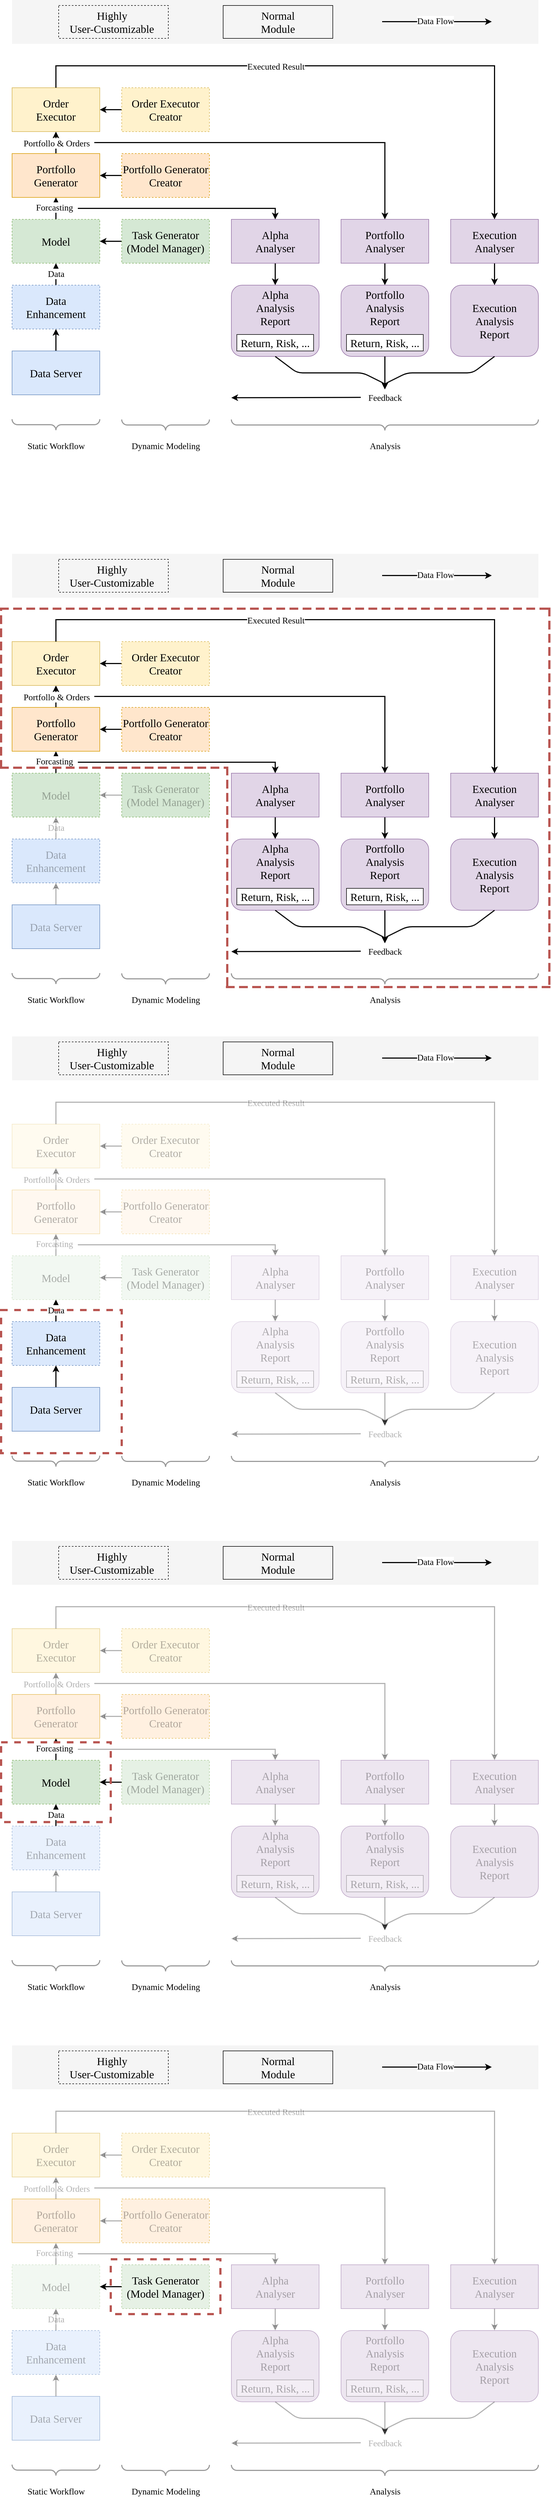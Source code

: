 <mxfile version="24.2.8" type="github">
  <diagram name="第 1 页" id="JrDKQfQiIkF1_iWZAwfm">
    <mxGraphModel dx="1515" dy="3163" grid="1" gridSize="10" guides="1" tooltips="1" connect="1" arrows="1" fold="1" page="1" pageScale="1" pageWidth="827" pageHeight="1169" math="0" shadow="0">
      <root>
        <mxCell id="0" />
        <mxCell id="1" parent="0" />
        <mxCell id="g_7YD3BYiez7DhNMaKy2-13" value="" style="edgeStyle=orthogonalEdgeStyle;rounded=0;orthogonalLoop=1;jettySize=auto;html=1;strokeWidth=2;textOpacity=30;opacity=30;" parent="1" source="g_7YD3BYiez7DhNMaKy2-1" target="g_7YD3BYiez7DhNMaKy2-3" edge="1">
          <mxGeometry relative="1" as="geometry" />
        </mxCell>
        <mxCell id="g_7YD3BYiez7DhNMaKy2-1" value="&lt;font face=&quot;Times New Roman&quot; style=&quot;font-size: 20px;&quot;&gt;Data Server&lt;/font&gt;" style="rounded=0;whiteSpace=wrap;html=1;fillColor=#dae8fc;strokeColor=#6c8ebf;textOpacity=30;" parent="1" vertex="1">
          <mxGeometry x="160" y="440" width="160" height="80" as="geometry" />
        </mxCell>
        <mxCell id="g_7YD3BYiez7DhNMaKy2-11" value="" style="edgeStyle=orthogonalEdgeStyle;rounded=0;orthogonalLoop=1;jettySize=auto;html=1;strokeWidth=2;textOpacity=30;opacity=30;" parent="1" source="g_7YD3BYiez7DhNMaKy2-3" target="g_7YD3BYiez7DhNMaKy2-9" edge="1">
          <mxGeometry relative="1" as="geometry" />
        </mxCell>
        <mxCell id="g_7YD3BYiez7DhNMaKy2-12" value="&lt;font style=&quot;font-size: 16px;&quot; face=&quot;Times New Roman&quot;&gt;Data&lt;/font&gt;" style="edgeLabel;html=1;align=center;verticalAlign=middle;resizable=0;points=[];textOpacity=30;" parent="g_7YD3BYiez7DhNMaKy2-11" vertex="1" connectable="0">
          <mxGeometry x="0.076" relative="1" as="geometry">
            <mxPoint as="offset" />
          </mxGeometry>
        </mxCell>
        <mxCell id="g_7YD3BYiez7DhNMaKy2-3" value="&lt;font face=&quot;Times New Roman&quot;&gt;&lt;span style=&quot;font-size: 20px;&quot;&gt;Data&lt;/span&gt;&lt;/font&gt;&lt;div&gt;&lt;span style=&quot;font-size: 20px; font-family: &amp;quot;Times New Roman&amp;quot;; background-color: initial;&quot;&gt;Enhancement&lt;/span&gt;&lt;/div&gt;" style="rounded=0;whiteSpace=wrap;html=1;fillColor=#dae8fc;strokeColor=#6c8ebf;dashed=1;textOpacity=30;" parent="1" vertex="1">
          <mxGeometry x="160" y="320" width="160" height="80" as="geometry" />
        </mxCell>
        <mxCell id="g_7YD3BYiez7DhNMaKy2-10" value="" style="edgeStyle=orthogonalEdgeStyle;rounded=0;orthogonalLoop=1;jettySize=auto;html=1;strokeWidth=2;textOpacity=30;opacity=30;" parent="1" source="g_7YD3BYiez7DhNMaKy2-6" target="g_7YD3BYiez7DhNMaKy2-9" edge="1">
          <mxGeometry relative="1" as="geometry" />
        </mxCell>
        <mxCell id="g_7YD3BYiez7DhNMaKy2-6" value="&lt;font face=&quot;Times New Roman&quot; style=&quot;font-size: 20px;&quot;&gt;Task Generator&lt;/font&gt;&lt;div&gt;&lt;font face=&quot;Times New Roman&quot; style=&quot;font-size: 20px;&quot;&gt;(Model Manager)&lt;/font&gt;&lt;/div&gt;" style="rounded=0;whiteSpace=wrap;html=1;fillColor=#d5e8d4;strokeColor=#82b366;dashed=1;textOpacity=30;" parent="1" vertex="1">
          <mxGeometry x="360" y="200" width="160" height="80" as="geometry" />
        </mxCell>
        <mxCell id="g_7YD3BYiez7DhNMaKy2-15" value="" style="edgeStyle=orthogonalEdgeStyle;rounded=0;orthogonalLoop=1;jettySize=auto;html=1;strokeWidth=2;" parent="1" source="g_7YD3BYiez7DhNMaKy2-9" target="g_7YD3BYiez7DhNMaKy2-14" edge="1">
          <mxGeometry relative="1" as="geometry" />
        </mxCell>
        <mxCell id="g_7YD3BYiez7DhNMaKy2-17" value="&lt;font style=&quot;font-size: 16px;&quot; face=&quot;Times New Roman&quot;&gt;Forcasting&lt;/font&gt;" style="edgeLabel;html=1;align=center;verticalAlign=middle;resizable=0;points=[];" parent="g_7YD3BYiez7DhNMaKy2-15" vertex="1" connectable="0">
          <mxGeometry x="0.1" y="3" relative="1" as="geometry">
            <mxPoint as="offset" />
          </mxGeometry>
        </mxCell>
        <mxCell id="g_7YD3BYiez7DhNMaKy2-9" value="&lt;font style=&quot;font-size: 20px;&quot; face=&quot;Times New Roman&quot;&gt;Model&lt;/font&gt;" style="rounded=0;whiteSpace=wrap;html=1;fillColor=#d5e8d4;strokeColor=#82b366;dashed=1;textOpacity=30;" parent="1" vertex="1">
          <mxGeometry x="160" y="200" width="160" height="80" as="geometry" />
        </mxCell>
        <mxCell id="g_7YD3BYiez7DhNMaKy2-23" value="" style="edgeStyle=orthogonalEdgeStyle;rounded=0;orthogonalLoop=1;jettySize=auto;html=1;strokeWidth=2;" parent="1" source="g_7YD3BYiez7DhNMaKy2-14" target="g_7YD3BYiez7DhNMaKy2-22" edge="1">
          <mxGeometry relative="1" as="geometry" />
        </mxCell>
        <mxCell id="g_7YD3BYiez7DhNMaKy2-26" value="&lt;font style=&quot;font-size: 16px;&quot; face=&quot;Times New Roman&quot;&gt;Portfollo &amp;amp; Orders&lt;/font&gt;" style="edgeLabel;html=1;align=center;verticalAlign=middle;resizable=0;points=[];" parent="g_7YD3BYiez7DhNMaKy2-23" vertex="1" connectable="0">
          <mxGeometry x="-0.021" y="-1" relative="1" as="geometry">
            <mxPoint as="offset" />
          </mxGeometry>
        </mxCell>
        <mxCell id="g_7YD3BYiez7DhNMaKy2-14" value="&lt;font style=&quot;font-size: 20px;&quot; face=&quot;Times New Roman&quot;&gt;Portfollo&lt;/font&gt;&lt;div&gt;&lt;font style=&quot;font-size: 20px;&quot; face=&quot;Times New Roman&quot;&gt;Generator&lt;/font&gt;&lt;/div&gt;" style="rounded=0;whiteSpace=wrap;html=1;fillColor=#ffe6cc;strokeColor=#d79b00;" parent="1" vertex="1">
          <mxGeometry x="160" y="80" width="160" height="80" as="geometry" />
        </mxCell>
        <mxCell id="g_7YD3BYiez7DhNMaKy2-37" value="" style="edgeStyle=orthogonalEdgeStyle;rounded=0;orthogonalLoop=1;jettySize=auto;html=1;strokeWidth=2;" parent="1" source="g_7YD3BYiez7DhNMaKy2-18" target="g_7YD3BYiez7DhNMaKy2-32" edge="1">
          <mxGeometry relative="1" as="geometry" />
        </mxCell>
        <mxCell id="g_7YD3BYiez7DhNMaKy2-18" value="&lt;div&gt;&lt;font style=&quot;font-size: 20px;&quot; face=&quot;Times New Roman&quot;&gt;Alpha&lt;/font&gt;&lt;/div&gt;&lt;font style=&quot;font-size: 20px;&quot; face=&quot;Times New Roman&quot;&gt;Analyser&lt;/font&gt;" style="rounded=0;whiteSpace=wrap;html=1;fillColor=#e1d5e7;strokeColor=#9673a6;" parent="1" vertex="1">
          <mxGeometry x="560" y="200" width="160" height="80" as="geometry" />
        </mxCell>
        <mxCell id="g_7YD3BYiez7DhNMaKy2-19" value="" style="endArrow=classic;html=1;rounded=0;entryX=0.5;entryY=0;entryDx=0;entryDy=0;strokeWidth=2;" parent="1" target="g_7YD3BYiez7DhNMaKy2-18" edge="1">
          <mxGeometry width="50" height="50" relative="1" as="geometry">
            <mxPoint x="280" y="180" as="sourcePoint" />
            <mxPoint x="640" y="180" as="targetPoint" />
            <Array as="points">
              <mxPoint x="640" y="180" />
            </Array>
          </mxGeometry>
        </mxCell>
        <mxCell id="g_7YD3BYiez7DhNMaKy2-21" value="" style="edgeStyle=orthogonalEdgeStyle;rounded=0;orthogonalLoop=1;jettySize=auto;html=1;strokeWidth=2;" parent="1" source="g_7YD3BYiez7DhNMaKy2-20" target="g_7YD3BYiez7DhNMaKy2-14" edge="1">
          <mxGeometry relative="1" as="geometry" />
        </mxCell>
        <mxCell id="g_7YD3BYiez7DhNMaKy2-20" value="&lt;font style=&quot;font-size: 20px;&quot; face=&quot;Times New Roman&quot;&gt;Portfollo&amp;nbsp;&lt;/font&gt;&lt;span style=&quot;font-size: 20px; font-family: &amp;quot;Times New Roman&amp;quot;; background-color: initial;&quot;&gt;Generator&lt;/span&gt;&lt;div&gt;&lt;font style=&quot;font-size: 20px;&quot; face=&quot;Times New Roman&quot;&gt;Creator&lt;/font&gt;&lt;/div&gt;" style="rounded=0;whiteSpace=wrap;html=1;fillColor=#ffe6cc;strokeColor=#d79b00;dashed=1;" parent="1" vertex="1">
          <mxGeometry x="360" y="80" width="160" height="80" as="geometry" />
        </mxCell>
        <mxCell id="g_7YD3BYiez7DhNMaKy2-22" value="&lt;font face=&quot;Times New Roman&quot;&gt;&lt;span style=&quot;font-size: 20px;&quot;&gt;Order&lt;/span&gt;&lt;/font&gt;&lt;div&gt;&lt;font face=&quot;Times New Roman&quot;&gt;&lt;span style=&quot;font-size: 20px;&quot;&gt;Executor&lt;/span&gt;&lt;/font&gt;&lt;/div&gt;" style="rounded=0;whiteSpace=wrap;html=1;fillColor=#fff2cc;strokeColor=#d6b656;" parent="1" vertex="1">
          <mxGeometry x="160" y="-40" width="160" height="80" as="geometry" />
        </mxCell>
        <mxCell id="g_7YD3BYiez7DhNMaKy2-25" value="" style="edgeStyle=orthogonalEdgeStyle;rounded=0;orthogonalLoop=1;jettySize=auto;html=1;strokeWidth=2;" parent="1" source="g_7YD3BYiez7DhNMaKy2-24" target="g_7YD3BYiez7DhNMaKy2-22" edge="1">
          <mxGeometry relative="1" as="geometry" />
        </mxCell>
        <mxCell id="g_7YD3BYiez7DhNMaKy2-24" value="&lt;font face=&quot;Times New Roman&quot;&gt;&lt;span style=&quot;font-size: 20px;&quot;&gt;Order Executor&lt;/span&gt;&lt;/font&gt;&lt;div&gt;&lt;font style=&quot;font-size: 20px;&quot; face=&quot;Times New Roman&quot;&gt;Creator&lt;/font&gt;&lt;/div&gt;" style="rounded=0;whiteSpace=wrap;html=1;fillColor=#fff2cc;strokeColor=#d6b656;dashed=1;" parent="1" vertex="1">
          <mxGeometry x="360" y="-40" width="160" height="80" as="geometry" />
        </mxCell>
        <mxCell id="g_7YD3BYiez7DhNMaKy2-27" value="" style="endArrow=classic;html=1;rounded=0;entryX=0.5;entryY=0;entryDx=0;entryDy=0;strokeWidth=2;" parent="1" target="g_7YD3BYiez7DhNMaKy2-28" edge="1">
          <mxGeometry width="50" height="50" relative="1" as="geometry">
            <mxPoint x="310" y="60" as="sourcePoint" />
            <mxPoint x="670" y="80" as="targetPoint" />
            <Array as="points">
              <mxPoint x="840" y="60" />
            </Array>
          </mxGeometry>
        </mxCell>
        <mxCell id="g_7YD3BYiez7DhNMaKy2-38" value="" style="edgeStyle=orthogonalEdgeStyle;rounded=0;orthogonalLoop=1;jettySize=auto;html=1;strokeWidth=2;" parent="1" source="g_7YD3BYiez7DhNMaKy2-28" target="g_7YD3BYiez7DhNMaKy2-34" edge="1">
          <mxGeometry relative="1" as="geometry" />
        </mxCell>
        <mxCell id="g_7YD3BYiez7DhNMaKy2-28" value="&lt;div&gt;&lt;font style=&quot;font-size: 20px;&quot; face=&quot;Times New Roman&quot;&gt;Portfollo&lt;/font&gt;&lt;/div&gt;&lt;font style=&quot;font-size: 20px;&quot; face=&quot;Times New Roman&quot;&gt;Analyser&lt;/font&gt;" style="rounded=0;whiteSpace=wrap;html=1;fillColor=#e1d5e7;strokeColor=#9673a6;" parent="1" vertex="1">
          <mxGeometry x="760" y="200" width="160" height="80" as="geometry" />
        </mxCell>
        <mxCell id="g_7YD3BYiez7DhNMaKy2-39" value="" style="edgeStyle=orthogonalEdgeStyle;rounded=0;orthogonalLoop=1;jettySize=auto;html=1;strokeWidth=2;" parent="1" source="g_7YD3BYiez7DhNMaKy2-29" target="g_7YD3BYiez7DhNMaKy2-36" edge="1">
          <mxGeometry relative="1" as="geometry" />
        </mxCell>
        <mxCell id="g_7YD3BYiez7DhNMaKy2-29" value="&lt;div&gt;&lt;font style=&quot;font-size: 20px;&quot; face=&quot;Times New Roman&quot;&gt;Execution&lt;/font&gt;&lt;/div&gt;&lt;font style=&quot;font-size: 20px;&quot; face=&quot;Times New Roman&quot;&gt;Analyser&lt;/font&gt;" style="rounded=0;whiteSpace=wrap;html=1;fillColor=#e1d5e7;strokeColor=#9673a6;" parent="1" vertex="1">
          <mxGeometry x="960" y="200" width="160" height="80" as="geometry" />
        </mxCell>
        <mxCell id="g_7YD3BYiez7DhNMaKy2-30" value="" style="endArrow=classic;html=1;rounded=0;entryX=0.5;entryY=0;entryDx=0;entryDy=0;exitX=0.5;exitY=0;exitDx=0;exitDy=0;strokeWidth=2;" parent="1" source="g_7YD3BYiez7DhNMaKy2-22" edge="1">
          <mxGeometry width="50" height="50" relative="1" as="geometry">
            <mxPoint x="510" y="60" as="sourcePoint" />
            <mxPoint x="1040" y="200" as="targetPoint" />
            <Array as="points">
              <mxPoint x="240" y="-80" />
              <mxPoint x="1040" y="-80" />
            </Array>
          </mxGeometry>
        </mxCell>
        <mxCell id="g_7YD3BYiez7DhNMaKy2-31" value="&lt;font style=&quot;font-size: 16px;&quot;&gt;Executed Result&lt;/font&gt;" style="edgeLabel;html=1;align=center;verticalAlign=middle;resizable=0;points=[];fontFamily=Times New Roman;" parent="g_7YD3BYiez7DhNMaKy2-30" vertex="1" connectable="0">
          <mxGeometry x="-0.213" y="-1" relative="1" as="geometry">
            <mxPoint as="offset" />
          </mxGeometry>
        </mxCell>
        <mxCell id="g_7YD3BYiez7DhNMaKy2-32" value="&lt;font style=&quot;font-size: 20px;&quot;&gt;Alpha&lt;/font&gt;&lt;div style=&quot;font-size: 20px;&quot;&gt;&lt;font style=&quot;font-size: 20px;&quot;&gt;Analysis&lt;/font&gt;&lt;/div&gt;&lt;div style=&quot;font-size: 20px;&quot;&gt;&lt;font style=&quot;font-size: 20px;&quot;&gt;Report&lt;/font&gt;&lt;/div&gt;&lt;div style=&quot;font-size: 20px;&quot;&gt;&lt;font style=&quot;font-size: 20px;&quot;&gt;&lt;br&gt;&lt;/font&gt;&lt;/div&gt;&lt;div style=&quot;font-size: 20px;&quot;&gt;&lt;font style=&quot;font-size: 20px;&quot;&gt;&lt;br&gt;&lt;/font&gt;&lt;/div&gt;" style="rounded=1;whiteSpace=wrap;html=1;fontFamily=Times New Roman;fillColor=#e1d5e7;strokeColor=#9673a6;" parent="1" vertex="1">
          <mxGeometry x="560" y="320" width="160" height="130" as="geometry" />
        </mxCell>
        <mxCell id="g_7YD3BYiez7DhNMaKy2-33" value="&lt;font style=&quot;font-size: 20px;&quot; face=&quot;Times New Roman&quot;&gt;Return, Risk, ...&lt;/font&gt;" style="rounded=0;whiteSpace=wrap;html=1;" parent="1" vertex="1">
          <mxGeometry x="570" y="410" width="140" height="30" as="geometry" />
        </mxCell>
        <mxCell id="g_7YD3BYiez7DhNMaKy2-34" value="&lt;font style=&quot;font-size: 20px;&quot;&gt;Portfollo&lt;/font&gt;&lt;div style=&quot;font-size: 20px;&quot;&gt;&lt;font style=&quot;font-size: 20px;&quot;&gt;Analysis&lt;/font&gt;&lt;/div&gt;&lt;div style=&quot;font-size: 20px;&quot;&gt;&lt;font style=&quot;font-size: 20px;&quot;&gt;Report&lt;/font&gt;&lt;/div&gt;&lt;div style=&quot;font-size: 20px;&quot;&gt;&lt;font style=&quot;font-size: 20px;&quot;&gt;&lt;br&gt;&lt;/font&gt;&lt;/div&gt;&lt;div style=&quot;font-size: 20px;&quot;&gt;&lt;font style=&quot;font-size: 20px;&quot;&gt;&lt;br&gt;&lt;/font&gt;&lt;/div&gt;" style="rounded=1;whiteSpace=wrap;html=1;fontFamily=Times New Roman;fillColor=#e1d5e7;strokeColor=#9673a6;" parent="1" vertex="1">
          <mxGeometry x="760" y="320" width="160" height="130" as="geometry" />
        </mxCell>
        <mxCell id="g_7YD3BYiez7DhNMaKy2-35" value="&lt;font style=&quot;font-size: 20px;&quot; face=&quot;Times New Roman&quot;&gt;Return, Risk, ...&lt;/font&gt;" style="rounded=0;whiteSpace=wrap;html=1;" parent="1" vertex="1">
          <mxGeometry x="770" y="410" width="140" height="30" as="geometry" />
        </mxCell>
        <mxCell id="g_7YD3BYiez7DhNMaKy2-36" value="&lt;font style=&quot;font-size: 20px;&quot;&gt;Execution&lt;/font&gt;&lt;div style=&quot;font-size: 20px;&quot;&gt;&lt;font style=&quot;font-size: 20px;&quot;&gt;Analysis&lt;/font&gt;&lt;/div&gt;&lt;div style=&quot;font-size: 20px;&quot;&gt;&lt;font style=&quot;font-size: 20px;&quot;&gt;Report&lt;/font&gt;&lt;/div&gt;" style="rounded=1;whiteSpace=wrap;html=1;fontFamily=Times New Roman;fillColor=#e1d5e7;strokeColor=#9673a6;" parent="1" vertex="1">
          <mxGeometry x="960" y="320" width="160" height="130" as="geometry" />
        </mxCell>
        <mxCell id="g_7YD3BYiez7DhNMaKy2-40" value="" style="endArrow=classic;html=1;rounded=1;exitX=0.5;exitY=1;exitDx=0;exitDy=0;curved=0;strokeWidth=2;" parent="1" source="g_7YD3BYiez7DhNMaKy2-32" edge="1">
          <mxGeometry width="50" height="50" relative="1" as="geometry">
            <mxPoint x="790" y="280" as="sourcePoint" />
            <mxPoint x="840" y="510" as="targetPoint" />
            <Array as="points">
              <mxPoint x="680" y="480" />
              <mxPoint x="800" y="480" />
              <mxPoint x="840" y="500" />
            </Array>
          </mxGeometry>
        </mxCell>
        <mxCell id="g_7YD3BYiez7DhNMaKy2-41" value="" style="endArrow=classic;html=1;rounded=0;exitX=0.5;exitY=1;exitDx=0;exitDy=0;strokeWidth=2;" parent="1" source="g_7YD3BYiez7DhNMaKy2-34" edge="1">
          <mxGeometry width="50" height="50" relative="1" as="geometry">
            <mxPoint x="820" y="410" as="sourcePoint" />
            <mxPoint x="840" y="510" as="targetPoint" />
          </mxGeometry>
        </mxCell>
        <mxCell id="g_7YD3BYiez7DhNMaKy2-42" value="" style="endArrow=classic;html=1;rounded=1;exitX=0.5;exitY=1;exitDx=0;exitDy=0;curved=0;strokeWidth=2;" parent="1" source="g_7YD3BYiez7DhNMaKy2-36" edge="1">
          <mxGeometry width="50" height="50" relative="1" as="geometry">
            <mxPoint x="1070" y="530" as="sourcePoint" />
            <mxPoint x="840" y="510" as="targetPoint" />
            <Array as="points">
              <mxPoint x="1000" y="480" />
              <mxPoint x="880" y="480" />
              <mxPoint x="840" y="500" />
            </Array>
          </mxGeometry>
        </mxCell>
        <mxCell id="g_7YD3BYiez7DhNMaKy2-43" value="&lt;font style=&quot;font-size: 16px;&quot;&gt;Feedback&lt;/font&gt;" style="text;html=1;align=center;verticalAlign=middle;resizable=0;points=[];autosize=1;strokeColor=none;fillColor=none;fontFamily=Times New Roman;" parent="1" vertex="1">
          <mxGeometry x="800" y="510" width="80" height="30" as="geometry" />
        </mxCell>
        <mxCell id="g_7YD3BYiez7DhNMaKy2-44" value="" style="endArrow=classic;html=1;rounded=0;exitX=-0.05;exitY=0.312;exitDx=0;exitDy=0;exitPerimeter=0;fontSize=11;strokeWidth=2;" parent="1" edge="1">
          <mxGeometry width="50" height="50" relative="1" as="geometry">
            <mxPoint x="796" y="524.68" as="sourcePoint" />
            <mxPoint x="560" y="525.32" as="targetPoint" />
          </mxGeometry>
        </mxCell>
        <mxCell id="g_7YD3BYiez7DhNMaKy2-45" value="" style="verticalLabelPosition=bottom;shadow=0;dashed=0;align=center;html=1;verticalAlign=top;strokeWidth=2;shape=mxgraph.mockup.markup.curlyBrace;whiteSpace=wrap;strokeColor=#999999;rotation=-180;" parent="1" vertex="1">
          <mxGeometry x="160" y="564.5" width="160" height="20" as="geometry" />
        </mxCell>
        <mxCell id="g_7YD3BYiez7DhNMaKy2-46" value="Static Workflow" style="text;html=1;align=center;verticalAlign=middle;resizable=0;points=[];autosize=1;strokeColor=none;fillColor=none;fontSize=16;fontFamily=Times New Roman;" parent="1" vertex="1">
          <mxGeometry x="175" y="598" width="130" height="30" as="geometry" />
        </mxCell>
        <mxCell id="g_7YD3BYiez7DhNMaKy2-47" value="" style="verticalLabelPosition=bottom;shadow=0;dashed=0;align=center;html=1;verticalAlign=top;strokeWidth=2;shape=mxgraph.mockup.markup.curlyBrace;whiteSpace=wrap;strokeColor=#999999;rotation=-180;" parent="1" vertex="1">
          <mxGeometry x="360" y="565" width="160" height="20" as="geometry" />
        </mxCell>
        <mxCell id="g_7YD3BYiez7DhNMaKy2-48" value="Dynamic Modeling" style="text;html=1;align=center;verticalAlign=middle;resizable=0;points=[];autosize=1;strokeColor=none;fillColor=none;fontSize=16;fontFamily=Times New Roman;" parent="1" vertex="1">
          <mxGeometry x="365" y="598" width="150" height="30" as="geometry" />
        </mxCell>
        <mxCell id="g_7YD3BYiez7DhNMaKy2-49" value="Analysis" style="text;html=1;align=center;verticalAlign=middle;resizable=0;points=[];autosize=1;strokeColor=none;fillColor=none;fontSize=16;fontFamily=Times New Roman;" parent="1" vertex="1">
          <mxGeometry x="800" y="598" width="80" height="30" as="geometry" />
        </mxCell>
        <mxCell id="g_7YD3BYiez7DhNMaKy2-50" value="" style="verticalLabelPosition=bottom;shadow=0;dashed=0;align=center;html=1;verticalAlign=top;strokeWidth=2;shape=mxgraph.mockup.markup.curlyBrace;whiteSpace=wrap;strokeColor=#999999;rotation=-180;" parent="1" vertex="1">
          <mxGeometry x="560" y="565" width="560" height="20" as="geometry" />
        </mxCell>
        <mxCell id="g_7YD3BYiez7DhNMaKy2-51" value="" style="rounded=0;whiteSpace=wrap;html=1;fillColor=#f5f5f5;fontColor=#333333;strokeColor=none;" parent="1" vertex="1">
          <mxGeometry x="160" y="-200" width="960" height="80" as="geometry" />
        </mxCell>
        <mxCell id="g_7YD3BYiez7DhNMaKy2-52" value="&lt;font style=&quot;font-size: 20px;&quot;&gt;Highly&amp;nbsp;&lt;/font&gt;&lt;div style=&quot;font-size: 20px;&quot;&gt;&lt;font style=&quot;font-size: 20px;&quot;&gt;User-Customizable&lt;span style=&quot;white-space: pre; font-size: 20px;&quot;&gt;&#x9;&lt;/span&gt;&lt;/font&gt;&lt;/div&gt;" style="rounded=0;whiteSpace=wrap;html=1;fillColor=none;dashed=1;fontFamily=Times New Roman;fontSize=20;" parent="1" vertex="1">
          <mxGeometry x="245" y="-190" width="200" height="60" as="geometry" />
        </mxCell>
        <mxCell id="g_7YD3BYiez7DhNMaKy2-53" value="Normal&lt;div&gt;Module&lt;/div&gt;" style="rounded=0;whiteSpace=wrap;html=1;fillColor=none;fontFamily=Times New Roman;fontSize=20;" parent="1" vertex="1">
          <mxGeometry x="545" y="-190" width="200" height="60" as="geometry" />
        </mxCell>
        <mxCell id="g_7YD3BYiez7DhNMaKy2-54" value="" style="endArrow=classic;html=1;rounded=0;strokeWidth=2;" parent="1" edge="1">
          <mxGeometry width="50" height="50" relative="1" as="geometry">
            <mxPoint x="835" y="-160.5" as="sourcePoint" />
            <mxPoint x="1035" y="-160.5" as="targetPoint" />
          </mxGeometry>
        </mxCell>
        <mxCell id="g_7YD3BYiez7DhNMaKy2-55" value="&lt;font style=&quot;font-size: 16px;&quot; face=&quot;Times New Roman&quot;&gt;Data Flow&lt;/font&gt;" style="edgeLabel;html=1;align=center;verticalAlign=middle;resizable=0;points=[];" parent="g_7YD3BYiez7DhNMaKy2-54" vertex="1" connectable="0">
          <mxGeometry x="-0.033" y="2" relative="1" as="geometry">
            <mxPoint as="offset" />
          </mxGeometry>
        </mxCell>
        <mxCell id="qNhkBbjg2mxN3Gv_l2v3-1" value="" style="edgeStyle=orthogonalEdgeStyle;rounded=0;orthogonalLoop=1;jettySize=auto;html=1;strokeWidth=2;" parent="1" source="qNhkBbjg2mxN3Gv_l2v3-2" target="qNhkBbjg2mxN3Gv_l2v3-5" edge="1">
          <mxGeometry relative="1" as="geometry" />
        </mxCell>
        <mxCell id="qNhkBbjg2mxN3Gv_l2v3-2" value="&lt;font face=&quot;Times New Roman&quot; style=&quot;font-size: 20px;&quot;&gt;Data Server&lt;/font&gt;" style="rounded=0;whiteSpace=wrap;html=1;fillColor=#dae8fc;strokeColor=#6c8ebf;" parent="1" vertex="1">
          <mxGeometry x="160" y="1320" width="160" height="80" as="geometry" />
        </mxCell>
        <mxCell id="qNhkBbjg2mxN3Gv_l2v3-3" value="" style="edgeStyle=orthogonalEdgeStyle;rounded=0;orthogonalLoop=1;jettySize=auto;html=1;strokeWidth=2;" parent="1" source="qNhkBbjg2mxN3Gv_l2v3-5" target="qNhkBbjg2mxN3Gv_l2v3-10" edge="1">
          <mxGeometry relative="1" as="geometry" />
        </mxCell>
        <mxCell id="qNhkBbjg2mxN3Gv_l2v3-4" value="&lt;font style=&quot;font-size: 16px;&quot; face=&quot;Times New Roman&quot;&gt;Data&lt;/font&gt;" style="edgeLabel;html=1;align=center;verticalAlign=middle;resizable=0;points=[];" parent="qNhkBbjg2mxN3Gv_l2v3-3" vertex="1" connectable="0">
          <mxGeometry x="0.076" relative="1" as="geometry">
            <mxPoint as="offset" />
          </mxGeometry>
        </mxCell>
        <mxCell id="qNhkBbjg2mxN3Gv_l2v3-5" value="&lt;font face=&quot;Times New Roman&quot;&gt;&lt;span style=&quot;font-size: 20px;&quot;&gt;Data&lt;/span&gt;&lt;/font&gt;&lt;div&gt;&lt;span style=&quot;font-size: 20px; font-family: &amp;quot;Times New Roman&amp;quot;; background-color: initial;&quot;&gt;Enhancement&lt;/span&gt;&lt;/div&gt;" style="rounded=0;whiteSpace=wrap;html=1;fillColor=#dae8fc;strokeColor=#6c8ebf;dashed=1;" parent="1" vertex="1">
          <mxGeometry x="160" y="1200" width="160" height="80" as="geometry" />
        </mxCell>
        <mxCell id="qNhkBbjg2mxN3Gv_l2v3-6" value="" style="edgeStyle=orthogonalEdgeStyle;rounded=0;orthogonalLoop=1;jettySize=auto;html=1;opacity=30;textOpacity=30;strokeWidth=2;" parent="1" source="qNhkBbjg2mxN3Gv_l2v3-7" target="qNhkBbjg2mxN3Gv_l2v3-10" edge="1">
          <mxGeometry relative="1" as="geometry" />
        </mxCell>
        <mxCell id="qNhkBbjg2mxN3Gv_l2v3-7" value="&lt;font face=&quot;Times New Roman&quot; style=&quot;font-size: 20px;&quot;&gt;Task Generator&lt;/font&gt;&lt;div&gt;&lt;font face=&quot;Times New Roman&quot; style=&quot;font-size: 20px;&quot;&gt;(Model Manager)&lt;/font&gt;&lt;/div&gt;" style="rounded=0;whiteSpace=wrap;html=1;fillColor=#d5e8d4;strokeColor=#82b366;dashed=1;opacity=30;textOpacity=30;" parent="1" vertex="1">
          <mxGeometry x="360" y="1080" width="160" height="80" as="geometry" />
        </mxCell>
        <mxCell id="qNhkBbjg2mxN3Gv_l2v3-8" value="" style="edgeStyle=orthogonalEdgeStyle;rounded=0;orthogonalLoop=1;jettySize=auto;html=1;strokeWidth=2;opacity=30;textOpacity=30;" parent="1" source="qNhkBbjg2mxN3Gv_l2v3-10" target="qNhkBbjg2mxN3Gv_l2v3-13" edge="1">
          <mxGeometry relative="1" as="geometry" />
        </mxCell>
        <mxCell id="qNhkBbjg2mxN3Gv_l2v3-9" value="&lt;font style=&quot;font-size: 16px;&quot; face=&quot;Times New Roman&quot;&gt;Forcasting&lt;/font&gt;" style="edgeLabel;html=1;align=center;verticalAlign=middle;resizable=0;points=[];textOpacity=30;" parent="qNhkBbjg2mxN3Gv_l2v3-8" vertex="1" connectable="0">
          <mxGeometry x="0.1" y="3" relative="1" as="geometry">
            <mxPoint as="offset" />
          </mxGeometry>
        </mxCell>
        <mxCell id="qNhkBbjg2mxN3Gv_l2v3-10" value="&lt;font style=&quot;font-size: 20px;&quot; face=&quot;Times New Roman&quot;&gt;Model&lt;/font&gt;" style="rounded=0;whiteSpace=wrap;html=1;fillColor=#d5e8d4;strokeColor=#82b366;dashed=1;opacity=30;textOpacity=30;" parent="1" vertex="1">
          <mxGeometry x="160" y="1080" width="160" height="80" as="geometry" />
        </mxCell>
        <mxCell id="qNhkBbjg2mxN3Gv_l2v3-11" value="" style="edgeStyle=orthogonalEdgeStyle;rounded=0;orthogonalLoop=1;jettySize=auto;html=1;opacity=30;textOpacity=30;strokeWidth=2;" parent="1" source="qNhkBbjg2mxN3Gv_l2v3-13" target="qNhkBbjg2mxN3Gv_l2v3-19" edge="1">
          <mxGeometry relative="1" as="geometry" />
        </mxCell>
        <mxCell id="qNhkBbjg2mxN3Gv_l2v3-12" value="&lt;font style=&quot;font-size: 16px;&quot; face=&quot;Times New Roman&quot;&gt;Portfollo &amp;amp; Orders&lt;/font&gt;" style="edgeLabel;html=1;align=center;verticalAlign=middle;resizable=0;points=[];textOpacity=30;" parent="qNhkBbjg2mxN3Gv_l2v3-11" vertex="1" connectable="0">
          <mxGeometry x="-0.021" y="-1" relative="1" as="geometry">
            <mxPoint as="offset" />
          </mxGeometry>
        </mxCell>
        <mxCell id="qNhkBbjg2mxN3Gv_l2v3-13" value="&lt;font style=&quot;font-size: 20px;&quot; face=&quot;Times New Roman&quot;&gt;Portfollo&lt;/font&gt;&lt;div&gt;&lt;font style=&quot;font-size: 20px;&quot; face=&quot;Times New Roman&quot;&gt;Generator&lt;/font&gt;&lt;/div&gt;" style="rounded=0;whiteSpace=wrap;html=1;fillColor=#ffe6cc;strokeColor=#d79b00;opacity=30;textOpacity=30;" parent="1" vertex="1">
          <mxGeometry x="160" y="960" width="160" height="80" as="geometry" />
        </mxCell>
        <mxCell id="qNhkBbjg2mxN3Gv_l2v3-14" value="" style="edgeStyle=orthogonalEdgeStyle;rounded=0;orthogonalLoop=1;jettySize=auto;html=1;strokeWidth=2;opacity=30;" parent="1" source="qNhkBbjg2mxN3Gv_l2v3-15" target="qNhkBbjg2mxN3Gv_l2v3-29" edge="1">
          <mxGeometry relative="1" as="geometry" />
        </mxCell>
        <mxCell id="qNhkBbjg2mxN3Gv_l2v3-15" value="&lt;div&gt;&lt;font style=&quot;font-size: 20px;&quot; face=&quot;Times New Roman&quot;&gt;Alpha&lt;/font&gt;&lt;/div&gt;&lt;div&gt;&lt;span style=&quot;background-color: initial; font-family: &amp;quot;Times New Roman&amp;quot;; font-size: 20px;&quot;&gt;Analyser&lt;/span&gt;&lt;/div&gt;" style="rounded=0;whiteSpace=wrap;html=1;fillColor=#e1d5e7;strokeColor=#9673a6;opacity=30;textOpacity=30;" parent="1" vertex="1">
          <mxGeometry x="560" y="1080" width="160" height="80" as="geometry" />
        </mxCell>
        <mxCell id="qNhkBbjg2mxN3Gv_l2v3-16" value="" style="endArrow=classic;html=1;rounded=0;entryX=0.5;entryY=0;entryDx=0;entryDy=0;strokeWidth=2;opacity=30;textOpacity=30;" parent="1" target="qNhkBbjg2mxN3Gv_l2v3-15" edge="1">
          <mxGeometry width="50" height="50" relative="1" as="geometry">
            <mxPoint x="280" y="1060" as="sourcePoint" />
            <mxPoint x="640" y="1060" as="targetPoint" />
            <Array as="points">
              <mxPoint x="640" y="1060" />
            </Array>
          </mxGeometry>
        </mxCell>
        <mxCell id="qNhkBbjg2mxN3Gv_l2v3-17" value="" style="edgeStyle=orthogonalEdgeStyle;rounded=0;orthogonalLoop=1;jettySize=auto;html=1;opacity=30;textOpacity=30;strokeWidth=2;" parent="1" source="qNhkBbjg2mxN3Gv_l2v3-18" target="qNhkBbjg2mxN3Gv_l2v3-13" edge="1">
          <mxGeometry relative="1" as="geometry" />
        </mxCell>
        <mxCell id="qNhkBbjg2mxN3Gv_l2v3-18" value="&lt;font style=&quot;font-size: 20px;&quot; face=&quot;Times New Roman&quot;&gt;Portfollo&amp;nbsp;&lt;/font&gt;&lt;span style=&quot;font-size: 20px; font-family: &amp;quot;Times New Roman&amp;quot;; background-color: initial;&quot;&gt;Generator&lt;/span&gt;&lt;div&gt;&lt;font style=&quot;font-size: 20px;&quot; face=&quot;Times New Roman&quot;&gt;Creator&lt;/font&gt;&lt;/div&gt;" style="rounded=0;whiteSpace=wrap;html=1;fillColor=#ffe6cc;strokeColor=#d79b00;dashed=1;opacity=30;textOpacity=30;" parent="1" vertex="1">
          <mxGeometry x="360" y="960" width="160" height="80" as="geometry" />
        </mxCell>
        <mxCell id="qNhkBbjg2mxN3Gv_l2v3-19" value="&lt;font face=&quot;Times New Roman&quot;&gt;&lt;span style=&quot;font-size: 20px;&quot;&gt;Order&lt;/span&gt;&lt;/font&gt;&lt;div&gt;&lt;font face=&quot;Times New Roman&quot;&gt;&lt;span style=&quot;font-size: 20px;&quot;&gt;Executor&lt;/span&gt;&lt;/font&gt;&lt;/div&gt;" style="rounded=0;whiteSpace=wrap;html=1;fillColor=#fff2cc;strokeColor=#d6b656;opacity=30;textOpacity=30;" parent="1" vertex="1">
          <mxGeometry x="160" y="840" width="160" height="80" as="geometry" />
        </mxCell>
        <mxCell id="qNhkBbjg2mxN3Gv_l2v3-20" value="" style="edgeStyle=orthogonalEdgeStyle;rounded=0;orthogonalLoop=1;jettySize=auto;html=1;opacity=30;textOpacity=30;strokeWidth=2;" parent="1" source="qNhkBbjg2mxN3Gv_l2v3-21" target="qNhkBbjg2mxN3Gv_l2v3-19" edge="1">
          <mxGeometry relative="1" as="geometry" />
        </mxCell>
        <mxCell id="qNhkBbjg2mxN3Gv_l2v3-21" value="&lt;font face=&quot;Times New Roman&quot;&gt;&lt;span style=&quot;font-size: 20px;&quot;&gt;Order Executor&lt;/span&gt;&lt;/font&gt;&lt;div&gt;&lt;font style=&quot;font-size: 20px;&quot; face=&quot;Times New Roman&quot;&gt;Creator&lt;/font&gt;&lt;/div&gt;" style="rounded=0;whiteSpace=wrap;html=1;fillColor=#fff2cc;strokeColor=#d6b656;dashed=1;opacity=30;textOpacity=30;" parent="1" vertex="1">
          <mxGeometry x="360" y="840" width="160" height="80" as="geometry" />
        </mxCell>
        <mxCell id="qNhkBbjg2mxN3Gv_l2v3-22" value="" style="endArrow=classic;html=1;rounded=0;entryX=0.5;entryY=0;entryDx=0;entryDy=0;strokeWidth=2;opacity=30;textOpacity=30;" parent="1" target="qNhkBbjg2mxN3Gv_l2v3-24" edge="1">
          <mxGeometry width="50" height="50" relative="1" as="geometry">
            <mxPoint x="310" y="940" as="sourcePoint" />
            <mxPoint x="670" y="960" as="targetPoint" />
            <Array as="points">
              <mxPoint x="840" y="940" />
            </Array>
          </mxGeometry>
        </mxCell>
        <mxCell id="qNhkBbjg2mxN3Gv_l2v3-23" value="" style="edgeStyle=orthogonalEdgeStyle;rounded=0;orthogonalLoop=1;jettySize=auto;html=1;strokeWidth=2;opacity=30;" parent="1" source="qNhkBbjg2mxN3Gv_l2v3-24" target="qNhkBbjg2mxN3Gv_l2v3-31" edge="1">
          <mxGeometry relative="1" as="geometry" />
        </mxCell>
        <mxCell id="qNhkBbjg2mxN3Gv_l2v3-24" value="&lt;div&gt;&lt;font style=&quot;font-size: 20px;&quot; face=&quot;Times New Roman&quot;&gt;Portfollo&lt;/font&gt;&lt;/div&gt;&lt;font style=&quot;font-size: 20px;&quot; face=&quot;Times New Roman&quot;&gt;Analyser&lt;/font&gt;" style="rounded=0;whiteSpace=wrap;html=1;fillColor=#e1d5e7;strokeColor=#9673a6;opacity=30;textOpacity=30;" parent="1" vertex="1">
          <mxGeometry x="760" y="1080" width="160" height="80" as="geometry" />
        </mxCell>
        <mxCell id="qNhkBbjg2mxN3Gv_l2v3-25" value="" style="edgeStyle=orthogonalEdgeStyle;rounded=0;orthogonalLoop=1;jettySize=auto;html=1;strokeWidth=2;opacity=30;" parent="1" source="qNhkBbjg2mxN3Gv_l2v3-26" target="qNhkBbjg2mxN3Gv_l2v3-33" edge="1">
          <mxGeometry relative="1" as="geometry" />
        </mxCell>
        <mxCell id="qNhkBbjg2mxN3Gv_l2v3-26" value="&lt;div&gt;&lt;font style=&quot;font-size: 20px;&quot; face=&quot;Times New Roman&quot;&gt;Execution&lt;/font&gt;&lt;/div&gt;&lt;font style=&quot;font-size: 20px;&quot; face=&quot;Times New Roman&quot;&gt;Analyser&lt;/font&gt;" style="rounded=0;whiteSpace=wrap;html=1;fillColor=#e1d5e7;strokeColor=#9673a6;opacity=30;textOpacity=30;" parent="1" vertex="1">
          <mxGeometry x="960" y="1080" width="160" height="80" as="geometry" />
        </mxCell>
        <mxCell id="qNhkBbjg2mxN3Gv_l2v3-27" value="" style="endArrow=classic;html=1;rounded=0;entryX=0.5;entryY=0;entryDx=0;entryDy=0;exitX=0.5;exitY=0;exitDx=0;exitDy=0;strokeWidth=2;opacity=30;textOpacity=30;" parent="1" source="qNhkBbjg2mxN3Gv_l2v3-19" edge="1">
          <mxGeometry width="50" height="50" relative="1" as="geometry">
            <mxPoint x="510" y="940" as="sourcePoint" />
            <mxPoint x="1040" y="1080" as="targetPoint" />
            <Array as="points">
              <mxPoint x="240" y="800" />
              <mxPoint x="1040" y="800" />
            </Array>
          </mxGeometry>
        </mxCell>
        <mxCell id="qNhkBbjg2mxN3Gv_l2v3-28" value="&lt;font style=&quot;font-size: 16px;&quot;&gt;Executed Result&lt;/font&gt;" style="edgeLabel;html=1;align=center;verticalAlign=middle;resizable=0;points=[];fontFamily=Times New Roman;textOpacity=30;" parent="qNhkBbjg2mxN3Gv_l2v3-27" vertex="1" connectable="0">
          <mxGeometry x="-0.213" y="-1" relative="1" as="geometry">
            <mxPoint as="offset" />
          </mxGeometry>
        </mxCell>
        <mxCell id="qNhkBbjg2mxN3Gv_l2v3-29" value="&lt;font style=&quot;font-size: 20px;&quot;&gt;Alpha&lt;/font&gt;&lt;div style=&quot;font-size: 20px;&quot;&gt;&lt;font style=&quot;font-size: 20px;&quot;&gt;Analysis&lt;/font&gt;&lt;/div&gt;&lt;div style=&quot;font-size: 20px;&quot;&gt;&lt;font style=&quot;font-size: 20px;&quot;&gt;Report&lt;/font&gt;&lt;/div&gt;&lt;div style=&quot;font-size: 20px;&quot;&gt;&lt;font style=&quot;font-size: 20px;&quot;&gt;&lt;br&gt;&lt;/font&gt;&lt;/div&gt;&lt;div style=&quot;font-size: 20px;&quot;&gt;&lt;font style=&quot;font-size: 20px;&quot;&gt;&lt;br&gt;&lt;/font&gt;&lt;/div&gt;" style="rounded=1;whiteSpace=wrap;html=1;fontFamily=Times New Roman;fillColor=#e1d5e7;strokeColor=#9673a6;opacity=30;textOpacity=30;" parent="1" vertex="1">
          <mxGeometry x="560" y="1200" width="160" height="130" as="geometry" />
        </mxCell>
        <mxCell id="qNhkBbjg2mxN3Gv_l2v3-30" value="&lt;font style=&quot;font-size: 20px;&quot; face=&quot;Times New Roman&quot;&gt;Return, Risk, ...&lt;/font&gt;" style="rounded=0;whiteSpace=wrap;html=1;opacity=30;textOpacity=30;" parent="1" vertex="1">
          <mxGeometry x="570" y="1290" width="140" height="30" as="geometry" />
        </mxCell>
        <mxCell id="qNhkBbjg2mxN3Gv_l2v3-31" value="&lt;font style=&quot;font-size: 20px;&quot;&gt;Portfollo&lt;/font&gt;&lt;div style=&quot;font-size: 20px;&quot;&gt;&lt;font style=&quot;font-size: 20px;&quot;&gt;Analysis&lt;/font&gt;&lt;/div&gt;&lt;div style=&quot;font-size: 20px;&quot;&gt;&lt;font style=&quot;font-size: 20px;&quot;&gt;Report&lt;/font&gt;&lt;/div&gt;&lt;div style=&quot;font-size: 20px;&quot;&gt;&lt;font style=&quot;font-size: 20px;&quot;&gt;&lt;br&gt;&lt;/font&gt;&lt;/div&gt;&lt;div style=&quot;font-size: 20px;&quot;&gt;&lt;font style=&quot;font-size: 20px;&quot;&gt;&lt;br&gt;&lt;/font&gt;&lt;/div&gt;" style="rounded=1;whiteSpace=wrap;html=1;fontFamily=Times New Roman;fillColor=#e1d5e7;strokeColor=#9673a6;opacity=30;textOpacity=30;" parent="1" vertex="1">
          <mxGeometry x="760" y="1200" width="160" height="130" as="geometry" />
        </mxCell>
        <mxCell id="qNhkBbjg2mxN3Gv_l2v3-32" value="&lt;font style=&quot;font-size: 20px;&quot; face=&quot;Times New Roman&quot;&gt;Return, Risk, ...&lt;/font&gt;" style="rounded=0;whiteSpace=wrap;html=1;opacity=30;textOpacity=30;" parent="1" vertex="1">
          <mxGeometry x="770" y="1290" width="140" height="30" as="geometry" />
        </mxCell>
        <mxCell id="qNhkBbjg2mxN3Gv_l2v3-33" value="&lt;font style=&quot;font-size: 20px;&quot;&gt;Execution&lt;/font&gt;&lt;div style=&quot;font-size: 20px;&quot;&gt;&lt;font style=&quot;font-size: 20px;&quot;&gt;Analysis&lt;/font&gt;&lt;/div&gt;&lt;div style=&quot;font-size: 20px;&quot;&gt;&lt;font style=&quot;font-size: 20px;&quot;&gt;Report&lt;/font&gt;&lt;/div&gt;" style="rounded=1;whiteSpace=wrap;html=1;fontFamily=Times New Roman;fillColor=#e1d5e7;strokeColor=#9673a6;opacity=30;textOpacity=30;" parent="1" vertex="1">
          <mxGeometry x="960" y="1200" width="160" height="130" as="geometry" />
        </mxCell>
        <mxCell id="qNhkBbjg2mxN3Gv_l2v3-34" value="" style="endArrow=classic;html=1;rounded=1;exitX=0.5;exitY=1;exitDx=0;exitDy=0;curved=0;opacity=30;textOpacity=30;strokeWidth=2;" parent="1" source="qNhkBbjg2mxN3Gv_l2v3-29" edge="1">
          <mxGeometry width="50" height="50" relative="1" as="geometry">
            <mxPoint x="790" y="1160" as="sourcePoint" />
            <mxPoint x="840" y="1390" as="targetPoint" />
            <Array as="points">
              <mxPoint x="680" y="1360" />
              <mxPoint x="800" y="1360" />
              <mxPoint x="840" y="1380" />
            </Array>
          </mxGeometry>
        </mxCell>
        <mxCell id="qNhkBbjg2mxN3Gv_l2v3-35" value="" style="endArrow=classic;html=1;rounded=0;exitX=0.5;exitY=1;exitDx=0;exitDy=0;opacity=30;textOpacity=30;strokeWidth=2;" parent="1" source="qNhkBbjg2mxN3Gv_l2v3-31" edge="1">
          <mxGeometry width="50" height="50" relative="1" as="geometry">
            <mxPoint x="820" y="1290" as="sourcePoint" />
            <mxPoint x="840" y="1390" as="targetPoint" />
          </mxGeometry>
        </mxCell>
        <mxCell id="qNhkBbjg2mxN3Gv_l2v3-36" value="" style="endArrow=classic;html=1;rounded=1;exitX=0.5;exitY=1;exitDx=0;exitDy=0;curved=0;opacity=30;textOpacity=30;strokeWidth=2;" parent="1" source="qNhkBbjg2mxN3Gv_l2v3-33" edge="1">
          <mxGeometry width="50" height="50" relative="1" as="geometry">
            <mxPoint x="1070" y="1410" as="sourcePoint" />
            <mxPoint x="840" y="1390" as="targetPoint" />
            <Array as="points">
              <mxPoint x="1000" y="1360" />
              <mxPoint x="880" y="1360" />
              <mxPoint x="840" y="1380" />
            </Array>
          </mxGeometry>
        </mxCell>
        <mxCell id="qNhkBbjg2mxN3Gv_l2v3-37" value="&lt;font style=&quot;font-size: 16px;&quot;&gt;Feedback&lt;/font&gt;" style="text;html=1;align=center;verticalAlign=middle;resizable=0;points=[];autosize=1;strokeColor=none;fillColor=none;fontFamily=Times New Roman;textOpacity=30;" parent="1" vertex="1">
          <mxGeometry x="800" y="1390" width="80" height="30" as="geometry" />
        </mxCell>
        <mxCell id="qNhkBbjg2mxN3Gv_l2v3-38" value="" style="endArrow=classic;html=1;rounded=0;exitX=-0.05;exitY=0.312;exitDx=0;exitDy=0;exitPerimeter=0;fontSize=11;strokeWidth=2;opacity=30;textOpacity=30;" parent="1" edge="1">
          <mxGeometry width="50" height="50" relative="1" as="geometry">
            <mxPoint x="796" y="1404.68" as="sourcePoint" />
            <mxPoint x="560" y="1405.32" as="targetPoint" />
          </mxGeometry>
        </mxCell>
        <mxCell id="qNhkBbjg2mxN3Gv_l2v3-39" value="" style="verticalLabelPosition=bottom;shadow=0;dashed=0;align=center;html=1;verticalAlign=top;strokeWidth=2;shape=mxgraph.mockup.markup.curlyBrace;whiteSpace=wrap;strokeColor=#999999;rotation=-180;" parent="1" vertex="1">
          <mxGeometry x="160" y="1444.5" width="160" height="20" as="geometry" />
        </mxCell>
        <mxCell id="qNhkBbjg2mxN3Gv_l2v3-40" value="Static Workflow" style="text;html=1;align=center;verticalAlign=middle;resizable=0;points=[];autosize=1;strokeColor=none;fillColor=none;fontSize=16;fontFamily=Times New Roman;" parent="1" vertex="1">
          <mxGeometry x="175" y="1478" width="130" height="30" as="geometry" />
        </mxCell>
        <mxCell id="qNhkBbjg2mxN3Gv_l2v3-41" value="" style="verticalLabelPosition=bottom;shadow=0;dashed=0;align=center;html=1;verticalAlign=top;strokeWidth=2;shape=mxgraph.mockup.markup.curlyBrace;whiteSpace=wrap;strokeColor=#999999;rotation=-180;" parent="1" vertex="1">
          <mxGeometry x="360" y="1445" width="160" height="20" as="geometry" />
        </mxCell>
        <mxCell id="qNhkBbjg2mxN3Gv_l2v3-42" value="Dynamic Modeling" style="text;html=1;align=center;verticalAlign=middle;resizable=0;points=[];autosize=1;strokeColor=none;fillColor=none;fontSize=16;fontFamily=Times New Roman;" parent="1" vertex="1">
          <mxGeometry x="365" y="1478" width="150" height="30" as="geometry" />
        </mxCell>
        <mxCell id="qNhkBbjg2mxN3Gv_l2v3-43" value="Analysis" style="text;html=1;align=center;verticalAlign=middle;resizable=0;points=[];autosize=1;strokeColor=none;fillColor=none;fontSize=16;fontFamily=Times New Roman;" parent="1" vertex="1">
          <mxGeometry x="800" y="1478" width="80" height="30" as="geometry" />
        </mxCell>
        <mxCell id="qNhkBbjg2mxN3Gv_l2v3-44" value="" style="verticalLabelPosition=bottom;shadow=0;dashed=0;align=center;html=1;verticalAlign=top;strokeWidth=2;shape=mxgraph.mockup.markup.curlyBrace;whiteSpace=wrap;strokeColor=#999999;rotation=-180;" parent="1" vertex="1">
          <mxGeometry x="560" y="1445" width="560" height="20" as="geometry" />
        </mxCell>
        <mxCell id="qNhkBbjg2mxN3Gv_l2v3-45" value="" style="rounded=0;whiteSpace=wrap;html=1;fillColor=#f5f5f5;fontColor=#333333;strokeColor=none;" parent="1" vertex="1">
          <mxGeometry x="160" y="680" width="960" height="80" as="geometry" />
        </mxCell>
        <mxCell id="qNhkBbjg2mxN3Gv_l2v3-46" value="&lt;font style=&quot;font-size: 20px;&quot;&gt;Highly&amp;nbsp;&lt;/font&gt;&lt;div style=&quot;font-size: 20px;&quot;&gt;&lt;font style=&quot;font-size: 20px;&quot;&gt;User-Customizable&lt;span style=&quot;white-space: pre; font-size: 20px;&quot;&gt;&#x9;&lt;/span&gt;&lt;/font&gt;&lt;/div&gt;" style="rounded=0;whiteSpace=wrap;html=1;fillColor=none;dashed=1;fontFamily=Times New Roman;fontSize=20;" parent="1" vertex="1">
          <mxGeometry x="245" y="690" width="200" height="60" as="geometry" />
        </mxCell>
        <mxCell id="qNhkBbjg2mxN3Gv_l2v3-47" value="Normal&lt;div&gt;Module&lt;/div&gt;" style="rounded=0;whiteSpace=wrap;html=1;fillColor=none;fontFamily=Times New Roman;fontSize=20;" parent="1" vertex="1">
          <mxGeometry x="545" y="690" width="200" height="60" as="geometry" />
        </mxCell>
        <mxCell id="qNhkBbjg2mxN3Gv_l2v3-48" value="" style="endArrow=classic;html=1;rounded=0;strokeWidth=2;" parent="1" edge="1">
          <mxGeometry width="50" height="50" relative="1" as="geometry">
            <mxPoint x="835" y="719.5" as="sourcePoint" />
            <mxPoint x="1035" y="719.5" as="targetPoint" />
          </mxGeometry>
        </mxCell>
        <mxCell id="qNhkBbjg2mxN3Gv_l2v3-49" value="&lt;font style=&quot;font-size: 16px;&quot; face=&quot;Times New Roman&quot;&gt;Data Flow&lt;/font&gt;" style="edgeLabel;html=1;align=center;verticalAlign=middle;resizable=0;points=[];" parent="qNhkBbjg2mxN3Gv_l2v3-48" vertex="1" connectable="0">
          <mxGeometry x="-0.033" y="2" relative="1" as="geometry">
            <mxPoint as="offset" />
          </mxGeometry>
        </mxCell>
        <mxCell id="XeLj-qF1tg_IcMoubXKg-1" value="" style="edgeStyle=orthogonalEdgeStyle;rounded=0;orthogonalLoop=1;jettySize=auto;html=1;strokeWidth=2;textOpacity=30;opacity=30;" parent="1" source="XeLj-qF1tg_IcMoubXKg-2" target="XeLj-qF1tg_IcMoubXKg-5" edge="1">
          <mxGeometry relative="1" as="geometry" />
        </mxCell>
        <mxCell id="XeLj-qF1tg_IcMoubXKg-2" value="&lt;font face=&quot;Times New Roman&quot; style=&quot;font-size: 20px;&quot;&gt;Data Server&lt;/font&gt;" style="rounded=0;whiteSpace=wrap;html=1;fillColor=#dae8fc;strokeColor=#6c8ebf;textOpacity=30;opacity=60;" parent="1" vertex="1">
          <mxGeometry x="160" y="2240" width="160" height="80" as="geometry" />
        </mxCell>
        <mxCell id="XeLj-qF1tg_IcMoubXKg-3" value="" style="edgeStyle=orthogonalEdgeStyle;rounded=0;orthogonalLoop=1;jettySize=auto;html=1;strokeWidth=2;" parent="1" source="XeLj-qF1tg_IcMoubXKg-5" target="XeLj-qF1tg_IcMoubXKg-10" edge="1">
          <mxGeometry relative="1" as="geometry" />
        </mxCell>
        <mxCell id="XeLj-qF1tg_IcMoubXKg-4" value="&lt;font style=&quot;font-size: 16px;&quot; face=&quot;Times New Roman&quot;&gt;Data&lt;/font&gt;" style="edgeLabel;html=1;align=center;verticalAlign=middle;resizable=0;points=[];" parent="XeLj-qF1tg_IcMoubXKg-3" vertex="1" connectable="0">
          <mxGeometry x="0.076" relative="1" as="geometry">
            <mxPoint as="offset" />
          </mxGeometry>
        </mxCell>
        <mxCell id="XeLj-qF1tg_IcMoubXKg-5" value="&lt;font face=&quot;Times New Roman&quot;&gt;&lt;span style=&quot;font-size: 20px;&quot;&gt;Data&lt;/span&gt;&lt;/font&gt;&lt;div&gt;&lt;span style=&quot;font-size: 20px; font-family: &amp;quot;Times New Roman&amp;quot;; background-color: initial;&quot;&gt;Enhancement&lt;/span&gt;&lt;/div&gt;" style="rounded=0;whiteSpace=wrap;html=1;fillColor=#dae8fc;strokeColor=#6c8ebf;dashed=1;textOpacity=30;opacity=60;" parent="1" vertex="1">
          <mxGeometry x="160" y="2120" width="160" height="80" as="geometry" />
        </mxCell>
        <mxCell id="XeLj-qF1tg_IcMoubXKg-6" value="" style="edgeStyle=orthogonalEdgeStyle;rounded=0;orthogonalLoop=1;jettySize=auto;html=1;strokeWidth=2;" parent="1" source="XeLj-qF1tg_IcMoubXKg-7" target="XeLj-qF1tg_IcMoubXKg-10" edge="1">
          <mxGeometry relative="1" as="geometry" />
        </mxCell>
        <mxCell id="XeLj-qF1tg_IcMoubXKg-7" value="&lt;font face=&quot;Times New Roman&quot; style=&quot;font-size: 20px;&quot;&gt;Task Generator&lt;/font&gt;&lt;div&gt;&lt;font face=&quot;Times New Roman&quot; style=&quot;font-size: 20px;&quot;&gt;(Model Manager)&lt;/font&gt;&lt;/div&gt;" style="rounded=0;whiteSpace=wrap;html=1;fillColor=#d5e8d4;strokeColor=#82b366;dashed=1;textOpacity=30;opacity=60;" parent="1" vertex="1">
          <mxGeometry x="360" y="2000" width="160" height="80" as="geometry" />
        </mxCell>
        <mxCell id="XeLj-qF1tg_IcMoubXKg-8" value="" style="edgeStyle=orthogonalEdgeStyle;rounded=0;orthogonalLoop=1;jettySize=auto;html=1;strokeWidth=2;" parent="1" source="XeLj-qF1tg_IcMoubXKg-10" target="XeLj-qF1tg_IcMoubXKg-13" edge="1">
          <mxGeometry relative="1" as="geometry" />
        </mxCell>
        <mxCell id="XeLj-qF1tg_IcMoubXKg-9" value="&lt;font style=&quot;font-size: 16px;&quot; face=&quot;Times New Roman&quot;&gt;Forcasting&lt;/font&gt;" style="edgeLabel;html=1;align=center;verticalAlign=middle;resizable=0;points=[];" parent="XeLj-qF1tg_IcMoubXKg-8" vertex="1" connectable="0">
          <mxGeometry x="0.1" y="3" relative="1" as="geometry">
            <mxPoint as="offset" />
          </mxGeometry>
        </mxCell>
        <mxCell id="XeLj-qF1tg_IcMoubXKg-10" value="&lt;font style=&quot;font-size: 20px;&quot; face=&quot;Times New Roman&quot;&gt;Model&lt;/font&gt;" style="rounded=0;whiteSpace=wrap;html=1;fillColor=#d5e8d4;strokeColor=#82b366;dashed=1;" parent="1" vertex="1">
          <mxGeometry x="160" y="2000" width="160" height="80" as="geometry" />
        </mxCell>
        <mxCell id="XeLj-qF1tg_IcMoubXKg-11" value="" style="edgeStyle=orthogonalEdgeStyle;rounded=0;orthogonalLoop=1;jettySize=auto;html=1;textOpacity=30;opacity=30;strokeWidth=2;" parent="1" source="XeLj-qF1tg_IcMoubXKg-13" target="XeLj-qF1tg_IcMoubXKg-19" edge="1">
          <mxGeometry relative="1" as="geometry" />
        </mxCell>
        <mxCell id="XeLj-qF1tg_IcMoubXKg-12" value="&lt;font style=&quot;font-size: 16px;&quot; face=&quot;Times New Roman&quot;&gt;Portfollo &amp;amp; Orders&lt;/font&gt;" style="edgeLabel;html=1;align=center;verticalAlign=middle;resizable=0;points=[];textOpacity=30;" parent="XeLj-qF1tg_IcMoubXKg-11" vertex="1" connectable="0">
          <mxGeometry x="-0.021" y="-1" relative="1" as="geometry">
            <mxPoint as="offset" />
          </mxGeometry>
        </mxCell>
        <mxCell id="XeLj-qF1tg_IcMoubXKg-13" value="&lt;font style=&quot;font-size: 20px;&quot; face=&quot;Times New Roman&quot;&gt;Portfollo&lt;/font&gt;&lt;div&gt;&lt;font style=&quot;font-size: 20px;&quot; face=&quot;Times New Roman&quot;&gt;Generator&lt;/font&gt;&lt;/div&gt;" style="rounded=0;whiteSpace=wrap;html=1;fillColor=#ffe6cc;strokeColor=#d79b00;textOpacity=30;opacity=60;" parent="1" vertex="1">
          <mxGeometry x="160" y="1880" width="160" height="80" as="geometry" />
        </mxCell>
        <mxCell id="XeLj-qF1tg_IcMoubXKg-14" value="" style="edgeStyle=orthogonalEdgeStyle;rounded=0;orthogonalLoop=1;jettySize=auto;html=1;strokeWidth=2;textOpacity=30;opacity=30;" parent="1" source="XeLj-qF1tg_IcMoubXKg-15" target="XeLj-qF1tg_IcMoubXKg-29" edge="1">
          <mxGeometry relative="1" as="geometry" />
        </mxCell>
        <mxCell id="XeLj-qF1tg_IcMoubXKg-15" value="&lt;div&gt;&lt;font style=&quot;font-size: 20px;&quot; face=&quot;Times New Roman&quot;&gt;Alpha&lt;/font&gt;&lt;/div&gt;&lt;font style=&quot;font-size: 20px;&quot; face=&quot;Times New Roman&quot;&gt;Analyser&lt;/font&gt;" style="rounded=0;whiteSpace=wrap;html=1;fillColor=#e1d5e7;strokeColor=#9673a6;textOpacity=30;opacity=60;" parent="1" vertex="1">
          <mxGeometry x="560" y="2000" width="160" height="80" as="geometry" />
        </mxCell>
        <mxCell id="XeLj-qF1tg_IcMoubXKg-16" value="" style="endArrow=classic;html=1;rounded=0;entryX=0.5;entryY=0;entryDx=0;entryDy=0;strokeWidth=2;textOpacity=30;opacity=30;" parent="1" target="XeLj-qF1tg_IcMoubXKg-15" edge="1">
          <mxGeometry width="50" height="50" relative="1" as="geometry">
            <mxPoint x="280" y="1980" as="sourcePoint" />
            <mxPoint x="640" y="1980" as="targetPoint" />
            <Array as="points">
              <mxPoint x="640" y="1980" />
            </Array>
          </mxGeometry>
        </mxCell>
        <mxCell id="XeLj-qF1tg_IcMoubXKg-17" value="" style="edgeStyle=orthogonalEdgeStyle;rounded=0;orthogonalLoop=1;jettySize=auto;html=1;textOpacity=30;opacity=30;strokeWidth=2;" parent="1" source="XeLj-qF1tg_IcMoubXKg-18" target="XeLj-qF1tg_IcMoubXKg-13" edge="1">
          <mxGeometry relative="1" as="geometry" />
        </mxCell>
        <mxCell id="XeLj-qF1tg_IcMoubXKg-18" value="&lt;font style=&quot;font-size: 20px;&quot; face=&quot;Times New Roman&quot;&gt;Portfollo&amp;nbsp;&lt;/font&gt;&lt;span style=&quot;font-size: 20px; font-family: &amp;quot;Times New Roman&amp;quot;; background-color: initial;&quot;&gt;Generator&lt;/span&gt;&lt;div&gt;&lt;font style=&quot;font-size: 20px;&quot; face=&quot;Times New Roman&quot;&gt;Creator&lt;/font&gt;&lt;/div&gt;" style="rounded=0;whiteSpace=wrap;html=1;fillColor=#ffe6cc;strokeColor=#d79b00;dashed=1;textOpacity=30;opacity=60;" parent="1" vertex="1">
          <mxGeometry x="360" y="1880" width="160" height="80" as="geometry" />
        </mxCell>
        <mxCell id="XeLj-qF1tg_IcMoubXKg-19" value="&lt;font face=&quot;Times New Roman&quot;&gt;&lt;span style=&quot;font-size: 20px;&quot;&gt;Order&lt;/span&gt;&lt;/font&gt;&lt;div&gt;&lt;font face=&quot;Times New Roman&quot;&gt;&lt;span style=&quot;font-size: 20px;&quot;&gt;Executor&lt;/span&gt;&lt;/font&gt;&lt;/div&gt;" style="rounded=0;whiteSpace=wrap;html=1;fillColor=#fff2cc;strokeColor=#d6b656;textOpacity=30;opacity=60;" parent="1" vertex="1">
          <mxGeometry x="160" y="1760" width="160" height="80" as="geometry" />
        </mxCell>
        <mxCell id="XeLj-qF1tg_IcMoubXKg-20" value="" style="edgeStyle=orthogonalEdgeStyle;rounded=0;orthogonalLoop=1;jettySize=auto;html=1;textOpacity=30;opacity=30;strokeWidth=2;" parent="1" source="XeLj-qF1tg_IcMoubXKg-21" target="XeLj-qF1tg_IcMoubXKg-19" edge="1">
          <mxGeometry relative="1" as="geometry" />
        </mxCell>
        <mxCell id="XeLj-qF1tg_IcMoubXKg-21" value="&lt;font face=&quot;Times New Roman&quot;&gt;&lt;span style=&quot;font-size: 20px;&quot;&gt;Order Executor&lt;/span&gt;&lt;/font&gt;&lt;div&gt;&lt;font style=&quot;font-size: 20px;&quot; face=&quot;Times New Roman&quot;&gt;Creator&lt;/font&gt;&lt;/div&gt;" style="rounded=0;whiteSpace=wrap;html=1;fillColor=#fff2cc;strokeColor=#d6b656;dashed=1;textOpacity=30;opacity=60;" parent="1" vertex="1">
          <mxGeometry x="360" y="1760" width="160" height="80" as="geometry" />
        </mxCell>
        <mxCell id="XeLj-qF1tg_IcMoubXKg-22" value="" style="endArrow=classic;html=1;rounded=0;entryX=0.5;entryY=0;entryDx=0;entryDy=0;strokeWidth=2;textOpacity=30;opacity=30;" parent="1" target="XeLj-qF1tg_IcMoubXKg-24" edge="1">
          <mxGeometry width="50" height="50" relative="1" as="geometry">
            <mxPoint x="310" y="1860" as="sourcePoint" />
            <mxPoint x="670" y="1880" as="targetPoint" />
            <Array as="points">
              <mxPoint x="840" y="1860" />
            </Array>
          </mxGeometry>
        </mxCell>
        <mxCell id="XeLj-qF1tg_IcMoubXKg-23" value="" style="edgeStyle=orthogonalEdgeStyle;rounded=0;orthogonalLoop=1;jettySize=auto;html=1;strokeWidth=2;textOpacity=30;opacity=30;" parent="1" source="XeLj-qF1tg_IcMoubXKg-24" target="XeLj-qF1tg_IcMoubXKg-31" edge="1">
          <mxGeometry relative="1" as="geometry" />
        </mxCell>
        <mxCell id="XeLj-qF1tg_IcMoubXKg-24" value="&lt;div&gt;&lt;font style=&quot;font-size: 20px;&quot; face=&quot;Times New Roman&quot;&gt;Portfollo&lt;/font&gt;&lt;/div&gt;&lt;font style=&quot;font-size: 20px;&quot; face=&quot;Times New Roman&quot;&gt;Analyser&lt;/font&gt;" style="rounded=0;whiteSpace=wrap;html=1;fillColor=#e1d5e7;strokeColor=#9673a6;textOpacity=30;opacity=60;" parent="1" vertex="1">
          <mxGeometry x="760" y="2000" width="160" height="80" as="geometry" />
        </mxCell>
        <mxCell id="XeLj-qF1tg_IcMoubXKg-25" value="" style="edgeStyle=orthogonalEdgeStyle;rounded=0;orthogonalLoop=1;jettySize=auto;html=1;strokeWidth=2;textOpacity=30;opacity=30;" parent="1" source="XeLj-qF1tg_IcMoubXKg-26" target="XeLj-qF1tg_IcMoubXKg-33" edge="1">
          <mxGeometry relative="1" as="geometry" />
        </mxCell>
        <mxCell id="XeLj-qF1tg_IcMoubXKg-26" value="&lt;div&gt;&lt;font style=&quot;font-size: 20px;&quot; face=&quot;Times New Roman&quot;&gt;Execution&lt;/font&gt;&lt;/div&gt;&lt;font style=&quot;font-size: 20px;&quot; face=&quot;Times New Roman&quot;&gt;Analyser&lt;/font&gt;" style="rounded=0;whiteSpace=wrap;html=1;fillColor=#e1d5e7;strokeColor=#9673a6;textOpacity=30;opacity=60;" parent="1" vertex="1">
          <mxGeometry x="960" y="2000" width="160" height="80" as="geometry" />
        </mxCell>
        <mxCell id="XeLj-qF1tg_IcMoubXKg-27" value="" style="endArrow=classic;html=1;rounded=0;entryX=0.5;entryY=0;entryDx=0;entryDy=0;exitX=0.5;exitY=0;exitDx=0;exitDy=0;strokeWidth=2;textOpacity=30;opacity=30;" parent="1" source="XeLj-qF1tg_IcMoubXKg-19" edge="1">
          <mxGeometry width="50" height="50" relative="1" as="geometry">
            <mxPoint x="510" y="1860" as="sourcePoint" />
            <mxPoint x="1040" y="2000" as="targetPoint" />
            <Array as="points">
              <mxPoint x="240" y="1720" />
              <mxPoint x="1040" y="1720" />
            </Array>
          </mxGeometry>
        </mxCell>
        <mxCell id="XeLj-qF1tg_IcMoubXKg-28" value="&lt;font style=&quot;font-size: 16px;&quot;&gt;Executed Result&lt;/font&gt;" style="edgeLabel;html=1;align=center;verticalAlign=middle;resizable=0;points=[];fontFamily=Times New Roman;textOpacity=30;" parent="XeLj-qF1tg_IcMoubXKg-27" vertex="1" connectable="0">
          <mxGeometry x="-0.213" y="-1" relative="1" as="geometry">
            <mxPoint as="offset" />
          </mxGeometry>
        </mxCell>
        <mxCell id="XeLj-qF1tg_IcMoubXKg-29" value="&lt;font style=&quot;font-size: 20px;&quot;&gt;Alpha&lt;/font&gt;&lt;div style=&quot;font-size: 20px;&quot;&gt;&lt;font style=&quot;font-size: 20px;&quot;&gt;Analysis&lt;/font&gt;&lt;/div&gt;&lt;div style=&quot;font-size: 20px;&quot;&gt;&lt;font style=&quot;font-size: 20px;&quot;&gt;Report&lt;/font&gt;&lt;/div&gt;&lt;div style=&quot;font-size: 20px;&quot;&gt;&lt;font style=&quot;font-size: 20px;&quot;&gt;&lt;br&gt;&lt;/font&gt;&lt;/div&gt;&lt;div style=&quot;font-size: 20px;&quot;&gt;&lt;font style=&quot;font-size: 20px;&quot;&gt;&lt;br&gt;&lt;/font&gt;&lt;/div&gt;" style="rounded=1;whiteSpace=wrap;html=1;fontFamily=Times New Roman;fillColor=#e1d5e7;strokeColor=#9673a6;textOpacity=30;opacity=60;" parent="1" vertex="1">
          <mxGeometry x="560" y="2120" width="160" height="130" as="geometry" />
        </mxCell>
        <mxCell id="XeLj-qF1tg_IcMoubXKg-30" value="&lt;font style=&quot;font-size: 20px;&quot; face=&quot;Times New Roman&quot;&gt;Return, Risk, ...&lt;/font&gt;" style="rounded=0;whiteSpace=wrap;html=1;textOpacity=30;opacity=30;" parent="1" vertex="1">
          <mxGeometry x="570" y="2210" width="140" height="30" as="geometry" />
        </mxCell>
        <mxCell id="XeLj-qF1tg_IcMoubXKg-31" value="&lt;font style=&quot;font-size: 20px;&quot;&gt;Portfollo&lt;/font&gt;&lt;div style=&quot;font-size: 20px;&quot;&gt;&lt;font style=&quot;font-size: 20px;&quot;&gt;Analysis&lt;/font&gt;&lt;/div&gt;&lt;div style=&quot;font-size: 20px;&quot;&gt;&lt;font style=&quot;font-size: 20px;&quot;&gt;Report&lt;/font&gt;&lt;/div&gt;&lt;div style=&quot;font-size: 20px;&quot;&gt;&lt;font style=&quot;font-size: 20px;&quot;&gt;&lt;br&gt;&lt;/font&gt;&lt;/div&gt;&lt;div style=&quot;font-size: 20px;&quot;&gt;&lt;font style=&quot;font-size: 20px;&quot;&gt;&lt;br&gt;&lt;/font&gt;&lt;/div&gt;" style="rounded=1;whiteSpace=wrap;html=1;fontFamily=Times New Roman;fillColor=#e1d5e7;strokeColor=#9673a6;textOpacity=30;opacity=60;" parent="1" vertex="1">
          <mxGeometry x="760" y="2120" width="160" height="130" as="geometry" />
        </mxCell>
        <mxCell id="XeLj-qF1tg_IcMoubXKg-32" value="&lt;font style=&quot;font-size: 20px;&quot; face=&quot;Times New Roman&quot;&gt;Return, Risk, ...&lt;/font&gt;" style="rounded=0;whiteSpace=wrap;html=1;textOpacity=30;opacity=30;" parent="1" vertex="1">
          <mxGeometry x="770" y="2210" width="140" height="30" as="geometry" />
        </mxCell>
        <mxCell id="XeLj-qF1tg_IcMoubXKg-33" value="&lt;font style=&quot;font-size: 20px;&quot;&gt;Execution&lt;/font&gt;&lt;div style=&quot;font-size: 20px;&quot;&gt;&lt;font style=&quot;font-size: 20px;&quot;&gt;Analysis&lt;/font&gt;&lt;/div&gt;&lt;div style=&quot;font-size: 20px;&quot;&gt;&lt;font style=&quot;font-size: 20px;&quot;&gt;Report&lt;/font&gt;&lt;/div&gt;" style="rounded=1;whiteSpace=wrap;html=1;fontFamily=Times New Roman;fillColor=#e1d5e7;strokeColor=#9673a6;textOpacity=30;opacity=60;" parent="1" vertex="1">
          <mxGeometry x="960" y="2120" width="160" height="130" as="geometry" />
        </mxCell>
        <mxCell id="XeLj-qF1tg_IcMoubXKg-34" value="" style="endArrow=classic;html=1;rounded=1;exitX=0.5;exitY=1;exitDx=0;exitDy=0;curved=0;textOpacity=30;opacity=30;strokeWidth=2;" parent="1" source="XeLj-qF1tg_IcMoubXKg-29" edge="1">
          <mxGeometry width="50" height="50" relative="1" as="geometry">
            <mxPoint x="790" y="2080" as="sourcePoint" />
            <mxPoint x="840" y="2310" as="targetPoint" />
            <Array as="points">
              <mxPoint x="680" y="2280" />
              <mxPoint x="800" y="2280" />
              <mxPoint x="840" y="2300" />
            </Array>
          </mxGeometry>
        </mxCell>
        <mxCell id="XeLj-qF1tg_IcMoubXKg-35" value="" style="endArrow=classic;html=1;rounded=0;exitX=0.5;exitY=1;exitDx=0;exitDy=0;textOpacity=30;opacity=30;strokeWidth=2;" parent="1" source="XeLj-qF1tg_IcMoubXKg-31" edge="1">
          <mxGeometry width="50" height="50" relative="1" as="geometry">
            <mxPoint x="820" y="2210" as="sourcePoint" />
            <mxPoint x="840" y="2310" as="targetPoint" />
          </mxGeometry>
        </mxCell>
        <mxCell id="XeLj-qF1tg_IcMoubXKg-36" value="" style="endArrow=classic;html=1;rounded=1;exitX=0.5;exitY=1;exitDx=0;exitDy=0;curved=0;textOpacity=30;opacity=30;strokeWidth=2;" parent="1" source="XeLj-qF1tg_IcMoubXKg-33" edge="1">
          <mxGeometry width="50" height="50" relative="1" as="geometry">
            <mxPoint x="1070" y="2330" as="sourcePoint" />
            <mxPoint x="840" y="2310" as="targetPoint" />
            <Array as="points">
              <mxPoint x="1000" y="2280" />
              <mxPoint x="880" y="2280" />
              <mxPoint x="840" y="2300" />
            </Array>
          </mxGeometry>
        </mxCell>
        <mxCell id="XeLj-qF1tg_IcMoubXKg-37" value="&lt;font style=&quot;font-size: 16px;&quot;&gt;Feedback&lt;/font&gt;" style="text;html=1;align=center;verticalAlign=middle;resizable=0;points=[];autosize=1;strokeColor=none;fillColor=none;fontFamily=Times New Roman;textOpacity=30;" parent="1" vertex="1">
          <mxGeometry x="800" y="2310" width="80" height="30" as="geometry" />
        </mxCell>
        <mxCell id="XeLj-qF1tg_IcMoubXKg-38" value="" style="endArrow=classic;html=1;rounded=0;exitX=-0.05;exitY=0.312;exitDx=0;exitDy=0;exitPerimeter=0;fontSize=11;strokeWidth=2;textOpacity=30;opacity=30;" parent="1" edge="1">
          <mxGeometry width="50" height="50" relative="1" as="geometry">
            <mxPoint x="796" y="2324.68" as="sourcePoint" />
            <mxPoint x="560" y="2325.32" as="targetPoint" />
          </mxGeometry>
        </mxCell>
        <mxCell id="XeLj-qF1tg_IcMoubXKg-39" value="" style="verticalLabelPosition=bottom;shadow=0;dashed=0;align=center;html=1;verticalAlign=top;strokeWidth=2;shape=mxgraph.mockup.markup.curlyBrace;whiteSpace=wrap;strokeColor=#999999;rotation=-180;" parent="1" vertex="1">
          <mxGeometry x="160" y="2364.5" width="160" height="20" as="geometry" />
        </mxCell>
        <mxCell id="XeLj-qF1tg_IcMoubXKg-40" value="Static Workflow" style="text;html=1;align=center;verticalAlign=middle;resizable=0;points=[];autosize=1;strokeColor=none;fillColor=none;fontSize=16;fontFamily=Times New Roman;" parent="1" vertex="1">
          <mxGeometry x="175" y="2398" width="130" height="30" as="geometry" />
        </mxCell>
        <mxCell id="XeLj-qF1tg_IcMoubXKg-41" value="" style="verticalLabelPosition=bottom;shadow=0;dashed=0;align=center;html=1;verticalAlign=top;strokeWidth=2;shape=mxgraph.mockup.markup.curlyBrace;whiteSpace=wrap;strokeColor=#999999;rotation=-180;" parent="1" vertex="1">
          <mxGeometry x="360" y="2365" width="160" height="20" as="geometry" />
        </mxCell>
        <mxCell id="XeLj-qF1tg_IcMoubXKg-42" value="Dynamic Modeling" style="text;html=1;align=center;verticalAlign=middle;resizable=0;points=[];autosize=1;strokeColor=none;fillColor=none;fontSize=16;fontFamily=Times New Roman;" parent="1" vertex="1">
          <mxGeometry x="365" y="2398" width="150" height="30" as="geometry" />
        </mxCell>
        <mxCell id="XeLj-qF1tg_IcMoubXKg-43" value="Analysis" style="text;html=1;align=center;verticalAlign=middle;resizable=0;points=[];autosize=1;strokeColor=none;fillColor=none;fontSize=16;fontFamily=Times New Roman;" parent="1" vertex="1">
          <mxGeometry x="800" y="2398" width="80" height="30" as="geometry" />
        </mxCell>
        <mxCell id="XeLj-qF1tg_IcMoubXKg-44" value="" style="verticalLabelPosition=bottom;shadow=0;dashed=0;align=center;html=1;verticalAlign=top;strokeWidth=2;shape=mxgraph.mockup.markup.curlyBrace;whiteSpace=wrap;strokeColor=#999999;rotation=-180;" parent="1" vertex="1">
          <mxGeometry x="560" y="2365" width="560" height="20" as="geometry" />
        </mxCell>
        <mxCell id="XeLj-qF1tg_IcMoubXKg-45" value="" style="rounded=0;whiteSpace=wrap;html=1;fillColor=#f5f5f5;fontColor=#333333;strokeColor=none;" parent="1" vertex="1">
          <mxGeometry x="160" y="1600" width="960" height="80" as="geometry" />
        </mxCell>
        <mxCell id="XeLj-qF1tg_IcMoubXKg-46" value="&lt;font style=&quot;font-size: 20px;&quot;&gt;Highly&amp;nbsp;&lt;/font&gt;&lt;div style=&quot;font-size: 20px;&quot;&gt;&lt;font style=&quot;font-size: 20px;&quot;&gt;User-Customizable&lt;span style=&quot;white-space: pre; font-size: 20px;&quot;&gt;&#x9;&lt;/span&gt;&lt;/font&gt;&lt;/div&gt;" style="rounded=0;whiteSpace=wrap;html=1;fillColor=none;dashed=1;fontFamily=Times New Roman;fontSize=20;" parent="1" vertex="1">
          <mxGeometry x="245" y="1610" width="200" height="60" as="geometry" />
        </mxCell>
        <mxCell id="XeLj-qF1tg_IcMoubXKg-47" value="Normal&lt;div&gt;Module&lt;/div&gt;" style="rounded=0;whiteSpace=wrap;html=1;fillColor=none;fontFamily=Times New Roman;fontSize=20;" parent="1" vertex="1">
          <mxGeometry x="545" y="1610" width="200" height="60" as="geometry" />
        </mxCell>
        <mxCell id="XeLj-qF1tg_IcMoubXKg-48" value="" style="endArrow=classic;html=1;rounded=0;strokeWidth=2;" parent="1" edge="1">
          <mxGeometry width="50" height="50" relative="1" as="geometry">
            <mxPoint x="835" y="1639.5" as="sourcePoint" />
            <mxPoint x="1035" y="1639.5" as="targetPoint" />
          </mxGeometry>
        </mxCell>
        <mxCell id="XeLj-qF1tg_IcMoubXKg-49" value="&lt;font style=&quot;font-size: 16px;&quot; face=&quot;Times New Roman&quot;&gt;Data Flow&lt;/font&gt;" style="edgeLabel;html=1;align=center;verticalAlign=middle;resizable=0;points=[];" parent="XeLj-qF1tg_IcMoubXKg-48" vertex="1" connectable="0">
          <mxGeometry x="-0.033" y="2" relative="1" as="geometry">
            <mxPoint as="offset" />
          </mxGeometry>
        </mxCell>
        <mxCell id="XeLj-qF1tg_IcMoubXKg-50" value="" style="rounded=0;whiteSpace=wrap;html=1;fillColor=none;strokeColor=#b85450;dashed=1;strokeWidth=4;" parent="1" vertex="1">
          <mxGeometry x="140" y="1179" width="220" height="261" as="geometry" />
        </mxCell>
        <mxCell id="qNhkBbjg2mxN3Gv_l2v3-50" value="" style="rounded=0;whiteSpace=wrap;html=1;fillColor=none;strokeColor=#b85450;dashed=1;strokeWidth=4;" parent="1" vertex="1">
          <mxGeometry x="140" y="1967.25" width="200" height="145.5" as="geometry" />
        </mxCell>
        <mxCell id="4S4BLQLW4D9Fo6Vpi3Ax-1" value="" style="edgeStyle=orthogonalEdgeStyle;rounded=0;orthogonalLoop=1;jettySize=auto;html=1;strokeWidth=2;textOpacity=30;opacity=30;" parent="1" source="4S4BLQLW4D9Fo6Vpi3Ax-2" target="4S4BLQLW4D9Fo6Vpi3Ax-5" edge="1">
          <mxGeometry relative="1" as="geometry" />
        </mxCell>
        <mxCell id="4S4BLQLW4D9Fo6Vpi3Ax-2" value="&lt;font face=&quot;Times New Roman&quot; style=&quot;font-size: 20px;&quot;&gt;Data Server&lt;/font&gt;" style="rounded=0;whiteSpace=wrap;html=1;fillColor=#dae8fc;strokeColor=#6c8ebf;textOpacity=30;opacity=60;" parent="1" vertex="1">
          <mxGeometry x="160" y="3160" width="160" height="80" as="geometry" />
        </mxCell>
        <mxCell id="4S4BLQLW4D9Fo6Vpi3Ax-3" value="" style="edgeStyle=orthogonalEdgeStyle;rounded=0;orthogonalLoop=1;jettySize=auto;html=1;strokeWidth=2;opacity=30;" parent="1" source="4S4BLQLW4D9Fo6Vpi3Ax-5" target="4S4BLQLW4D9Fo6Vpi3Ax-10" edge="1">
          <mxGeometry relative="1" as="geometry" />
        </mxCell>
        <mxCell id="4S4BLQLW4D9Fo6Vpi3Ax-4" value="&lt;font style=&quot;font-size: 16px;&quot; face=&quot;Times New Roman&quot;&gt;Data&lt;/font&gt;" style="edgeLabel;html=1;align=center;verticalAlign=middle;resizable=0;points=[];textOpacity=30;" parent="4S4BLQLW4D9Fo6Vpi3Ax-3" vertex="1" connectable="0">
          <mxGeometry x="0.076" relative="1" as="geometry">
            <mxPoint as="offset" />
          </mxGeometry>
        </mxCell>
        <mxCell id="4S4BLQLW4D9Fo6Vpi3Ax-5" value="&lt;font face=&quot;Times New Roman&quot;&gt;&lt;span style=&quot;font-size: 20px;&quot;&gt;Data&lt;/span&gt;&lt;/font&gt;&lt;div&gt;&lt;span style=&quot;font-size: 20px; font-family: &amp;quot;Times New Roman&amp;quot;; background-color: initial;&quot;&gt;Enhancement&lt;/span&gt;&lt;/div&gt;" style="rounded=0;whiteSpace=wrap;html=1;fillColor=#dae8fc;strokeColor=#6c8ebf;dashed=1;textOpacity=30;opacity=60;" parent="1" vertex="1">
          <mxGeometry x="160" y="3040" width="160" height="80" as="geometry" />
        </mxCell>
        <mxCell id="4S4BLQLW4D9Fo6Vpi3Ax-6" value="" style="edgeStyle=orthogonalEdgeStyle;rounded=0;orthogonalLoop=1;jettySize=auto;html=1;strokeWidth=2;" parent="1" source="4S4BLQLW4D9Fo6Vpi3Ax-7" target="4S4BLQLW4D9Fo6Vpi3Ax-10" edge="1">
          <mxGeometry relative="1" as="geometry" />
        </mxCell>
        <mxCell id="4S4BLQLW4D9Fo6Vpi3Ax-7" value="&lt;font face=&quot;Times New Roman&quot; style=&quot;font-size: 20px;&quot;&gt;Task Generator&lt;/font&gt;&lt;div&gt;&lt;font face=&quot;Times New Roman&quot; style=&quot;font-size: 20px;&quot;&gt;(Model Manager)&lt;/font&gt;&lt;/div&gt;" style="rounded=0;whiteSpace=wrap;html=1;fillColor=#d5e8d4;strokeColor=#82b366;dashed=1;opacity=60;" parent="1" vertex="1">
          <mxGeometry x="360" y="2920" width="160" height="80" as="geometry" />
        </mxCell>
        <mxCell id="4S4BLQLW4D9Fo6Vpi3Ax-8" value="" style="edgeStyle=orthogonalEdgeStyle;rounded=0;orthogonalLoop=1;jettySize=auto;html=1;strokeWidth=2;opacity=30;" parent="1" source="4S4BLQLW4D9Fo6Vpi3Ax-10" target="4S4BLQLW4D9Fo6Vpi3Ax-13" edge="1">
          <mxGeometry relative="1" as="geometry" />
        </mxCell>
        <mxCell id="4S4BLQLW4D9Fo6Vpi3Ax-9" value="&lt;font style=&quot;font-size: 16px;&quot; face=&quot;Times New Roman&quot;&gt;Forcasting&lt;/font&gt;" style="edgeLabel;html=1;align=center;verticalAlign=middle;resizable=0;points=[];textOpacity=30;" parent="4S4BLQLW4D9Fo6Vpi3Ax-8" vertex="1" connectable="0">
          <mxGeometry x="0.1" y="3" relative="1" as="geometry">
            <mxPoint as="offset" />
          </mxGeometry>
        </mxCell>
        <mxCell id="4S4BLQLW4D9Fo6Vpi3Ax-10" value="&lt;font style=&quot;font-size: 20px;&quot; face=&quot;Times New Roman&quot;&gt;Model&lt;/font&gt;" style="rounded=0;whiteSpace=wrap;html=1;fillColor=#d5e8d4;strokeColor=#82b366;dashed=1;opacity=30;textOpacity=30;" parent="1" vertex="1">
          <mxGeometry x="160" y="2920" width="160" height="80" as="geometry" />
        </mxCell>
        <mxCell id="4S4BLQLW4D9Fo6Vpi3Ax-11" value="" style="edgeStyle=orthogonalEdgeStyle;rounded=0;orthogonalLoop=1;jettySize=auto;html=1;textOpacity=30;opacity=30;strokeWidth=2;" parent="1" source="4S4BLQLW4D9Fo6Vpi3Ax-13" target="4S4BLQLW4D9Fo6Vpi3Ax-19" edge="1">
          <mxGeometry relative="1" as="geometry" />
        </mxCell>
        <mxCell id="4S4BLQLW4D9Fo6Vpi3Ax-12" value="&lt;font style=&quot;font-size: 16px;&quot; face=&quot;Times New Roman&quot;&gt;Portfollo &amp;amp; Orders&lt;/font&gt;" style="edgeLabel;html=1;align=center;verticalAlign=middle;resizable=0;points=[];textOpacity=30;" parent="4S4BLQLW4D9Fo6Vpi3Ax-11" vertex="1" connectable="0">
          <mxGeometry x="-0.021" y="-1" relative="1" as="geometry">
            <mxPoint as="offset" />
          </mxGeometry>
        </mxCell>
        <mxCell id="4S4BLQLW4D9Fo6Vpi3Ax-13" value="&lt;font style=&quot;font-size: 20px;&quot; face=&quot;Times New Roman&quot;&gt;Portfollo&lt;/font&gt;&lt;div&gt;&lt;font style=&quot;font-size: 20px;&quot; face=&quot;Times New Roman&quot;&gt;Generator&lt;/font&gt;&lt;/div&gt;" style="rounded=0;whiteSpace=wrap;html=1;fillColor=#ffe6cc;strokeColor=#d79b00;textOpacity=30;opacity=60;" parent="1" vertex="1">
          <mxGeometry x="160" y="2800" width="160" height="80" as="geometry" />
        </mxCell>
        <mxCell id="4S4BLQLW4D9Fo6Vpi3Ax-14" value="" style="edgeStyle=orthogonalEdgeStyle;rounded=0;orthogonalLoop=1;jettySize=auto;html=1;strokeWidth=2;textOpacity=30;opacity=30;" parent="1" source="4S4BLQLW4D9Fo6Vpi3Ax-15" target="4S4BLQLW4D9Fo6Vpi3Ax-29" edge="1">
          <mxGeometry relative="1" as="geometry" />
        </mxCell>
        <mxCell id="4S4BLQLW4D9Fo6Vpi3Ax-15" value="&lt;div&gt;&lt;font style=&quot;font-size: 20px;&quot; face=&quot;Times New Roman&quot;&gt;Alpha&lt;/font&gt;&lt;/div&gt;&lt;font style=&quot;font-size: 20px;&quot; face=&quot;Times New Roman&quot;&gt;Analyser&lt;/font&gt;" style="rounded=0;whiteSpace=wrap;html=1;fillColor=#e1d5e7;strokeColor=#9673a6;textOpacity=30;opacity=60;" parent="1" vertex="1">
          <mxGeometry x="560" y="2920" width="160" height="80" as="geometry" />
        </mxCell>
        <mxCell id="4S4BLQLW4D9Fo6Vpi3Ax-16" value="" style="endArrow=classic;html=1;rounded=0;entryX=0.5;entryY=0;entryDx=0;entryDy=0;strokeWidth=2;textOpacity=30;opacity=30;" parent="1" target="4S4BLQLW4D9Fo6Vpi3Ax-15" edge="1">
          <mxGeometry width="50" height="50" relative="1" as="geometry">
            <mxPoint x="280" y="2900" as="sourcePoint" />
            <mxPoint x="640" y="2900" as="targetPoint" />
            <Array as="points">
              <mxPoint x="640" y="2900" />
            </Array>
          </mxGeometry>
        </mxCell>
        <mxCell id="4S4BLQLW4D9Fo6Vpi3Ax-17" value="" style="edgeStyle=orthogonalEdgeStyle;rounded=0;orthogonalLoop=1;jettySize=auto;html=1;textOpacity=30;opacity=30;strokeWidth=2;" parent="1" source="4S4BLQLW4D9Fo6Vpi3Ax-18" target="4S4BLQLW4D9Fo6Vpi3Ax-13" edge="1">
          <mxGeometry relative="1" as="geometry" />
        </mxCell>
        <mxCell id="4S4BLQLW4D9Fo6Vpi3Ax-18" value="&lt;font style=&quot;font-size: 20px;&quot; face=&quot;Times New Roman&quot;&gt;Portfollo&amp;nbsp;&lt;/font&gt;&lt;span style=&quot;font-size: 20px; font-family: &amp;quot;Times New Roman&amp;quot;; background-color: initial;&quot;&gt;Generator&lt;/span&gt;&lt;div&gt;&lt;font style=&quot;font-size: 20px;&quot; face=&quot;Times New Roman&quot;&gt;Creator&lt;/font&gt;&lt;/div&gt;" style="rounded=0;whiteSpace=wrap;html=1;fillColor=#ffe6cc;strokeColor=#d79b00;dashed=1;textOpacity=30;opacity=60;" parent="1" vertex="1">
          <mxGeometry x="360" y="2800" width="160" height="80" as="geometry" />
        </mxCell>
        <mxCell id="4S4BLQLW4D9Fo6Vpi3Ax-19" value="&lt;font face=&quot;Times New Roman&quot;&gt;&lt;span style=&quot;font-size: 20px;&quot;&gt;Order&lt;/span&gt;&lt;/font&gt;&lt;div&gt;&lt;font face=&quot;Times New Roman&quot;&gt;&lt;span style=&quot;font-size: 20px;&quot;&gt;Executor&lt;/span&gt;&lt;/font&gt;&lt;/div&gt;" style="rounded=0;whiteSpace=wrap;html=1;fillColor=#fff2cc;strokeColor=#d6b656;textOpacity=30;opacity=60;" parent="1" vertex="1">
          <mxGeometry x="160" y="2680" width="160" height="80" as="geometry" />
        </mxCell>
        <mxCell id="4S4BLQLW4D9Fo6Vpi3Ax-20" value="" style="edgeStyle=orthogonalEdgeStyle;rounded=0;orthogonalLoop=1;jettySize=auto;html=1;textOpacity=30;opacity=30;strokeWidth=2;" parent="1" source="4S4BLQLW4D9Fo6Vpi3Ax-21" target="4S4BLQLW4D9Fo6Vpi3Ax-19" edge="1">
          <mxGeometry relative="1" as="geometry" />
        </mxCell>
        <mxCell id="4S4BLQLW4D9Fo6Vpi3Ax-21" value="&lt;font face=&quot;Times New Roman&quot;&gt;&lt;span style=&quot;font-size: 20px;&quot;&gt;Order Executor&lt;/span&gt;&lt;/font&gt;&lt;div&gt;&lt;font style=&quot;font-size: 20px;&quot; face=&quot;Times New Roman&quot;&gt;Creator&lt;/font&gt;&lt;/div&gt;" style="rounded=0;whiteSpace=wrap;html=1;fillColor=#fff2cc;strokeColor=#d6b656;dashed=1;textOpacity=30;opacity=60;" parent="1" vertex="1">
          <mxGeometry x="360" y="2680" width="160" height="80" as="geometry" />
        </mxCell>
        <mxCell id="4S4BLQLW4D9Fo6Vpi3Ax-22" value="" style="endArrow=classic;html=1;rounded=0;entryX=0.5;entryY=0;entryDx=0;entryDy=0;strokeWidth=2;textOpacity=30;opacity=30;" parent="1" target="4S4BLQLW4D9Fo6Vpi3Ax-24" edge="1">
          <mxGeometry width="50" height="50" relative="1" as="geometry">
            <mxPoint x="310" y="2780" as="sourcePoint" />
            <mxPoint x="670" y="2800" as="targetPoint" />
            <Array as="points">
              <mxPoint x="840" y="2780" />
            </Array>
          </mxGeometry>
        </mxCell>
        <mxCell id="4S4BLQLW4D9Fo6Vpi3Ax-23" value="" style="edgeStyle=orthogonalEdgeStyle;rounded=0;orthogonalLoop=1;jettySize=auto;html=1;strokeWidth=2;textOpacity=30;opacity=30;" parent="1" source="4S4BLQLW4D9Fo6Vpi3Ax-24" target="4S4BLQLW4D9Fo6Vpi3Ax-31" edge="1">
          <mxGeometry relative="1" as="geometry" />
        </mxCell>
        <mxCell id="4S4BLQLW4D9Fo6Vpi3Ax-24" value="&lt;div&gt;&lt;font style=&quot;font-size: 20px;&quot; face=&quot;Times New Roman&quot;&gt;Portfollo&lt;/font&gt;&lt;/div&gt;&lt;font style=&quot;font-size: 20px;&quot; face=&quot;Times New Roman&quot;&gt;Analyser&lt;/font&gt;" style="rounded=0;whiteSpace=wrap;html=1;fillColor=#e1d5e7;strokeColor=#9673a6;textOpacity=30;opacity=60;" parent="1" vertex="1">
          <mxGeometry x="760" y="2920" width="160" height="80" as="geometry" />
        </mxCell>
        <mxCell id="4S4BLQLW4D9Fo6Vpi3Ax-25" value="" style="edgeStyle=orthogonalEdgeStyle;rounded=0;orthogonalLoop=1;jettySize=auto;html=1;strokeWidth=2;textOpacity=30;opacity=30;" parent="1" source="4S4BLQLW4D9Fo6Vpi3Ax-26" target="4S4BLQLW4D9Fo6Vpi3Ax-33" edge="1">
          <mxGeometry relative="1" as="geometry" />
        </mxCell>
        <mxCell id="4S4BLQLW4D9Fo6Vpi3Ax-26" value="&lt;div&gt;&lt;font style=&quot;font-size: 20px;&quot; face=&quot;Times New Roman&quot;&gt;Execution&lt;/font&gt;&lt;/div&gt;&lt;font style=&quot;font-size: 20px;&quot; face=&quot;Times New Roman&quot;&gt;Analyser&lt;/font&gt;" style="rounded=0;whiteSpace=wrap;html=1;fillColor=#e1d5e7;strokeColor=#9673a6;textOpacity=30;opacity=60;" parent="1" vertex="1">
          <mxGeometry x="960" y="2920" width="160" height="80" as="geometry" />
        </mxCell>
        <mxCell id="4S4BLQLW4D9Fo6Vpi3Ax-27" value="" style="endArrow=classic;html=1;rounded=0;entryX=0.5;entryY=0;entryDx=0;entryDy=0;exitX=0.5;exitY=0;exitDx=0;exitDy=0;strokeWidth=2;textOpacity=30;opacity=30;" parent="1" source="4S4BLQLW4D9Fo6Vpi3Ax-19" edge="1">
          <mxGeometry width="50" height="50" relative="1" as="geometry">
            <mxPoint x="510" y="2780" as="sourcePoint" />
            <mxPoint x="1040" y="2920" as="targetPoint" />
            <Array as="points">
              <mxPoint x="240" y="2640" />
              <mxPoint x="1040" y="2640" />
            </Array>
          </mxGeometry>
        </mxCell>
        <mxCell id="4S4BLQLW4D9Fo6Vpi3Ax-28" value="&lt;font style=&quot;font-size: 16px;&quot;&gt;Executed Result&lt;/font&gt;" style="edgeLabel;html=1;align=center;verticalAlign=middle;resizable=0;points=[];fontFamily=Times New Roman;textOpacity=30;" parent="4S4BLQLW4D9Fo6Vpi3Ax-27" vertex="1" connectable="0">
          <mxGeometry x="-0.213" y="-1" relative="1" as="geometry">
            <mxPoint as="offset" />
          </mxGeometry>
        </mxCell>
        <mxCell id="4S4BLQLW4D9Fo6Vpi3Ax-29" value="&lt;font style=&quot;font-size: 20px;&quot;&gt;Alpha&lt;/font&gt;&lt;div style=&quot;font-size: 20px;&quot;&gt;&lt;font style=&quot;font-size: 20px;&quot;&gt;Analysis&lt;/font&gt;&lt;/div&gt;&lt;div style=&quot;font-size: 20px;&quot;&gt;&lt;font style=&quot;font-size: 20px;&quot;&gt;Report&lt;/font&gt;&lt;/div&gt;&lt;div style=&quot;font-size: 20px;&quot;&gt;&lt;font style=&quot;font-size: 20px;&quot;&gt;&lt;br&gt;&lt;/font&gt;&lt;/div&gt;&lt;div style=&quot;font-size: 20px;&quot;&gt;&lt;font style=&quot;font-size: 20px;&quot;&gt;&lt;br&gt;&lt;/font&gt;&lt;/div&gt;" style="rounded=1;whiteSpace=wrap;html=1;fontFamily=Times New Roman;fillColor=#e1d5e7;strokeColor=#9673a6;textOpacity=30;opacity=60;" parent="1" vertex="1">
          <mxGeometry x="560" y="3040" width="160" height="130" as="geometry" />
        </mxCell>
        <mxCell id="4S4BLQLW4D9Fo6Vpi3Ax-30" value="&lt;font style=&quot;font-size: 20px;&quot; face=&quot;Times New Roman&quot;&gt;Return, Risk, ...&lt;/font&gt;" style="rounded=0;whiteSpace=wrap;html=1;textOpacity=30;opacity=30;" parent="1" vertex="1">
          <mxGeometry x="570" y="3130" width="140" height="30" as="geometry" />
        </mxCell>
        <mxCell id="4S4BLQLW4D9Fo6Vpi3Ax-31" value="&lt;font style=&quot;font-size: 20px;&quot;&gt;Portfollo&lt;/font&gt;&lt;div style=&quot;font-size: 20px;&quot;&gt;&lt;font style=&quot;font-size: 20px;&quot;&gt;Analysis&lt;/font&gt;&lt;/div&gt;&lt;div style=&quot;font-size: 20px;&quot;&gt;&lt;font style=&quot;font-size: 20px;&quot;&gt;Report&lt;/font&gt;&lt;/div&gt;&lt;div style=&quot;font-size: 20px;&quot;&gt;&lt;font style=&quot;font-size: 20px;&quot;&gt;&lt;br&gt;&lt;/font&gt;&lt;/div&gt;&lt;div style=&quot;font-size: 20px;&quot;&gt;&lt;font style=&quot;font-size: 20px;&quot;&gt;&lt;br&gt;&lt;/font&gt;&lt;/div&gt;" style="rounded=1;whiteSpace=wrap;html=1;fontFamily=Times New Roman;fillColor=#e1d5e7;strokeColor=#9673a6;textOpacity=30;opacity=60;" parent="1" vertex="1">
          <mxGeometry x="760" y="3040" width="160" height="130" as="geometry" />
        </mxCell>
        <mxCell id="4S4BLQLW4D9Fo6Vpi3Ax-32" value="&lt;font style=&quot;font-size: 20px;&quot; face=&quot;Times New Roman&quot;&gt;Return, Risk, ...&lt;/font&gt;" style="rounded=0;whiteSpace=wrap;html=1;textOpacity=30;opacity=30;" parent="1" vertex="1">
          <mxGeometry x="770" y="3130" width="140" height="30" as="geometry" />
        </mxCell>
        <mxCell id="4S4BLQLW4D9Fo6Vpi3Ax-33" value="&lt;font style=&quot;font-size: 20px;&quot;&gt;Execution&lt;/font&gt;&lt;div style=&quot;font-size: 20px;&quot;&gt;&lt;font style=&quot;font-size: 20px;&quot;&gt;Analysis&lt;/font&gt;&lt;/div&gt;&lt;div style=&quot;font-size: 20px;&quot;&gt;&lt;font style=&quot;font-size: 20px;&quot;&gt;Report&lt;/font&gt;&lt;/div&gt;" style="rounded=1;whiteSpace=wrap;html=1;fontFamily=Times New Roman;fillColor=#e1d5e7;strokeColor=#9673a6;textOpacity=30;opacity=60;" parent="1" vertex="1">
          <mxGeometry x="960" y="3040" width="160" height="130" as="geometry" />
        </mxCell>
        <mxCell id="4S4BLQLW4D9Fo6Vpi3Ax-34" value="" style="endArrow=classic;html=1;rounded=1;exitX=0.5;exitY=1;exitDx=0;exitDy=0;curved=0;textOpacity=30;opacity=30;strokeWidth=2;" parent="1" source="4S4BLQLW4D9Fo6Vpi3Ax-29" edge="1">
          <mxGeometry width="50" height="50" relative="1" as="geometry">
            <mxPoint x="790" y="3000" as="sourcePoint" />
            <mxPoint x="840" y="3230" as="targetPoint" />
            <Array as="points">
              <mxPoint x="680" y="3200" />
              <mxPoint x="800" y="3200" />
              <mxPoint x="840" y="3220" />
            </Array>
          </mxGeometry>
        </mxCell>
        <mxCell id="4S4BLQLW4D9Fo6Vpi3Ax-35" value="" style="endArrow=classic;html=1;rounded=0;exitX=0.5;exitY=1;exitDx=0;exitDy=0;textOpacity=30;opacity=30;strokeWidth=2;" parent="1" source="4S4BLQLW4D9Fo6Vpi3Ax-31" edge="1">
          <mxGeometry width="50" height="50" relative="1" as="geometry">
            <mxPoint x="820" y="3130" as="sourcePoint" />
            <mxPoint x="840" y="3230" as="targetPoint" />
          </mxGeometry>
        </mxCell>
        <mxCell id="4S4BLQLW4D9Fo6Vpi3Ax-36" value="" style="endArrow=classic;html=1;rounded=1;exitX=0.5;exitY=1;exitDx=0;exitDy=0;curved=0;textOpacity=30;opacity=30;strokeWidth=2;" parent="1" source="4S4BLQLW4D9Fo6Vpi3Ax-33" edge="1">
          <mxGeometry width="50" height="50" relative="1" as="geometry">
            <mxPoint x="1070" y="3250" as="sourcePoint" />
            <mxPoint x="840" y="3230" as="targetPoint" />
            <Array as="points">
              <mxPoint x="1000" y="3200" />
              <mxPoint x="880" y="3200" />
              <mxPoint x="840" y="3220" />
            </Array>
          </mxGeometry>
        </mxCell>
        <mxCell id="4S4BLQLW4D9Fo6Vpi3Ax-37" value="&lt;font style=&quot;font-size: 16px;&quot;&gt;Feedback&lt;/font&gt;" style="text;html=1;align=center;verticalAlign=middle;resizable=0;points=[];autosize=1;strokeColor=none;fillColor=none;fontFamily=Times New Roman;textOpacity=30;" parent="1" vertex="1">
          <mxGeometry x="800" y="3230" width="80" height="30" as="geometry" />
        </mxCell>
        <mxCell id="4S4BLQLW4D9Fo6Vpi3Ax-38" value="" style="endArrow=classic;html=1;rounded=0;exitX=-0.05;exitY=0.312;exitDx=0;exitDy=0;exitPerimeter=0;fontSize=11;strokeWidth=2;textOpacity=30;opacity=30;" parent="1" edge="1">
          <mxGeometry width="50" height="50" relative="1" as="geometry">
            <mxPoint x="796" y="3244.68" as="sourcePoint" />
            <mxPoint x="560" y="3245.32" as="targetPoint" />
          </mxGeometry>
        </mxCell>
        <mxCell id="4S4BLQLW4D9Fo6Vpi3Ax-39" value="" style="verticalLabelPosition=bottom;shadow=0;dashed=0;align=center;html=1;verticalAlign=top;strokeWidth=2;shape=mxgraph.mockup.markup.curlyBrace;whiteSpace=wrap;strokeColor=#999999;rotation=-180;" parent="1" vertex="1">
          <mxGeometry x="160" y="3284.5" width="160" height="20" as="geometry" />
        </mxCell>
        <mxCell id="4S4BLQLW4D9Fo6Vpi3Ax-40" value="Static Workflow" style="text;html=1;align=center;verticalAlign=middle;resizable=0;points=[];autosize=1;strokeColor=none;fillColor=none;fontSize=16;fontFamily=Times New Roman;" parent="1" vertex="1">
          <mxGeometry x="175" y="3318" width="130" height="30" as="geometry" />
        </mxCell>
        <mxCell id="4S4BLQLW4D9Fo6Vpi3Ax-41" value="" style="verticalLabelPosition=bottom;shadow=0;dashed=0;align=center;html=1;verticalAlign=top;strokeWidth=2;shape=mxgraph.mockup.markup.curlyBrace;whiteSpace=wrap;strokeColor=#999999;rotation=-180;" parent="1" vertex="1">
          <mxGeometry x="360" y="3285" width="160" height="20" as="geometry" />
        </mxCell>
        <mxCell id="4S4BLQLW4D9Fo6Vpi3Ax-42" value="Dynamic Modeling" style="text;html=1;align=center;verticalAlign=middle;resizable=0;points=[];autosize=1;strokeColor=none;fillColor=none;fontSize=16;fontFamily=Times New Roman;" parent="1" vertex="1">
          <mxGeometry x="365" y="3318" width="150" height="30" as="geometry" />
        </mxCell>
        <mxCell id="4S4BLQLW4D9Fo6Vpi3Ax-43" value="Analysis" style="text;html=1;align=center;verticalAlign=middle;resizable=0;points=[];autosize=1;strokeColor=none;fillColor=none;fontSize=16;fontFamily=Times New Roman;" parent="1" vertex="1">
          <mxGeometry x="800" y="3318" width="80" height="30" as="geometry" />
        </mxCell>
        <mxCell id="4S4BLQLW4D9Fo6Vpi3Ax-44" value="" style="verticalLabelPosition=bottom;shadow=0;dashed=0;align=center;html=1;verticalAlign=top;strokeWidth=2;shape=mxgraph.mockup.markup.curlyBrace;whiteSpace=wrap;strokeColor=#999999;rotation=-180;" parent="1" vertex="1">
          <mxGeometry x="560" y="3285" width="560" height="20" as="geometry" />
        </mxCell>
        <mxCell id="4S4BLQLW4D9Fo6Vpi3Ax-45" value="" style="rounded=0;whiteSpace=wrap;html=1;fillColor=#f5f5f5;fontColor=#333333;strokeColor=none;" parent="1" vertex="1">
          <mxGeometry x="160" y="2520" width="960" height="80" as="geometry" />
        </mxCell>
        <mxCell id="4S4BLQLW4D9Fo6Vpi3Ax-46" value="&lt;font style=&quot;font-size: 20px;&quot;&gt;Highly&amp;nbsp;&lt;/font&gt;&lt;div style=&quot;font-size: 20px;&quot;&gt;&lt;font style=&quot;font-size: 20px;&quot;&gt;User-Customizable&lt;span style=&quot;white-space: pre; font-size: 20px;&quot;&gt;&#x9;&lt;/span&gt;&lt;/font&gt;&lt;/div&gt;" style="rounded=0;whiteSpace=wrap;html=1;fillColor=none;dashed=1;fontFamily=Times New Roman;fontSize=20;" parent="1" vertex="1">
          <mxGeometry x="245" y="2530" width="200" height="60" as="geometry" />
        </mxCell>
        <mxCell id="4S4BLQLW4D9Fo6Vpi3Ax-47" value="Normal&lt;div&gt;Module&lt;/div&gt;" style="rounded=0;whiteSpace=wrap;html=1;fillColor=none;fontFamily=Times New Roman;fontSize=20;" parent="1" vertex="1">
          <mxGeometry x="545" y="2530" width="200" height="60" as="geometry" />
        </mxCell>
        <mxCell id="4S4BLQLW4D9Fo6Vpi3Ax-50" value="" style="rounded=0;whiteSpace=wrap;html=1;fillColor=none;strokeColor=#b85450;dashed=1;strokeWidth=4;" parent="1" vertex="1">
          <mxGeometry x="340" y="2910" width="200" height="100" as="geometry" />
        </mxCell>
        <mxCell id="4S4BLQLW4D9Fo6Vpi3Ax-48" value="" style="endArrow=classic;html=1;rounded=0;strokeWidth=2;" parent="1" edge="1">
          <mxGeometry width="50" height="50" relative="1" as="geometry">
            <mxPoint x="835" y="2559.5" as="sourcePoint" />
            <mxPoint x="1035" y="2559.5" as="targetPoint" />
          </mxGeometry>
        </mxCell>
        <mxCell id="4S4BLQLW4D9Fo6Vpi3Ax-49" value="&lt;font style=&quot;font-size: 16px;&quot; face=&quot;Times New Roman&quot;&gt;Data Flow&lt;/font&gt;" style="edgeLabel;html=1;align=center;verticalAlign=middle;resizable=0;points=[];" parent="4S4BLQLW4D9Fo6Vpi3Ax-48" vertex="1" connectable="0">
          <mxGeometry x="-0.033" y="2" relative="1" as="geometry">
            <mxPoint as="offset" />
          </mxGeometry>
        </mxCell>
        <mxCell id="aziChGFB_G-AoNAqxNnn-51" value="" style="edgeStyle=orthogonalEdgeStyle;rounded=0;orthogonalLoop=1;jettySize=auto;html=1;strokeWidth=2;" edge="1" source="aziChGFB_G-AoNAqxNnn-52" target="aziChGFB_G-AoNAqxNnn-55" parent="1">
          <mxGeometry relative="1" as="geometry" />
        </mxCell>
        <mxCell id="aziChGFB_G-AoNAqxNnn-52" value="&lt;font face=&quot;Times New Roman&quot; style=&quot;font-size: 20px;&quot;&gt;Data Server&lt;/font&gt;" style="rounded=0;whiteSpace=wrap;html=1;fillColor=#dae8fc;strokeColor=#6c8ebf;" vertex="1" parent="1">
          <mxGeometry x="160" y="-570" width="160" height="80" as="geometry" />
        </mxCell>
        <mxCell id="aziChGFB_G-AoNAqxNnn-53" value="" style="edgeStyle=orthogonalEdgeStyle;rounded=0;orthogonalLoop=1;jettySize=auto;html=1;strokeWidth=2;" edge="1" source="aziChGFB_G-AoNAqxNnn-55" target="aziChGFB_G-AoNAqxNnn-60" parent="1">
          <mxGeometry relative="1" as="geometry" />
        </mxCell>
        <mxCell id="aziChGFB_G-AoNAqxNnn-54" value="&lt;font style=&quot;font-size: 16px;&quot; face=&quot;Times New Roman&quot;&gt;Data&lt;/font&gt;" style="edgeLabel;html=1;align=center;verticalAlign=middle;resizable=0;points=[];" vertex="1" connectable="0" parent="aziChGFB_G-AoNAqxNnn-53">
          <mxGeometry x="0.076" relative="1" as="geometry">
            <mxPoint as="offset" />
          </mxGeometry>
        </mxCell>
        <mxCell id="aziChGFB_G-AoNAqxNnn-55" value="&lt;font face=&quot;Times New Roman&quot;&gt;&lt;span style=&quot;font-size: 20px;&quot;&gt;Data&lt;/span&gt;&lt;/font&gt;&lt;div&gt;&lt;span style=&quot;font-size: 20px; font-family: &amp;quot;Times New Roman&amp;quot;; background-color: initial;&quot;&gt;Enhancement&lt;/span&gt;&lt;/div&gt;" style="rounded=0;whiteSpace=wrap;html=1;fillColor=#dae8fc;strokeColor=#6c8ebf;dashed=1;" vertex="1" parent="1">
          <mxGeometry x="160" y="-690" width="160" height="80" as="geometry" />
        </mxCell>
        <mxCell id="aziChGFB_G-AoNAqxNnn-56" value="" style="edgeStyle=orthogonalEdgeStyle;rounded=0;orthogonalLoop=1;jettySize=auto;html=1;strokeWidth=2;" edge="1" source="aziChGFB_G-AoNAqxNnn-57" target="aziChGFB_G-AoNAqxNnn-60" parent="1">
          <mxGeometry relative="1" as="geometry" />
        </mxCell>
        <mxCell id="aziChGFB_G-AoNAqxNnn-57" value="&lt;font face=&quot;Times New Roman&quot; style=&quot;font-size: 20px;&quot;&gt;Task Generator&lt;/font&gt;&lt;div&gt;&lt;font face=&quot;Times New Roman&quot; style=&quot;font-size: 20px;&quot;&gt;(Model Manager)&lt;/font&gt;&lt;/div&gt;" style="rounded=0;whiteSpace=wrap;html=1;fillColor=#d5e8d4;strokeColor=#82b366;dashed=1;" vertex="1" parent="1">
          <mxGeometry x="360" y="-810" width="160" height="80" as="geometry" />
        </mxCell>
        <mxCell id="aziChGFB_G-AoNAqxNnn-58" value="" style="edgeStyle=orthogonalEdgeStyle;rounded=0;orthogonalLoop=1;jettySize=auto;html=1;strokeWidth=2;" edge="1" source="aziChGFB_G-AoNAqxNnn-60" target="aziChGFB_G-AoNAqxNnn-63" parent="1">
          <mxGeometry relative="1" as="geometry" />
        </mxCell>
        <mxCell id="aziChGFB_G-AoNAqxNnn-59" value="&lt;font style=&quot;font-size: 16px;&quot; face=&quot;Times New Roman&quot;&gt;Forcasting&lt;/font&gt;" style="edgeLabel;html=1;align=center;verticalAlign=middle;resizable=0;points=[];" vertex="1" connectable="0" parent="aziChGFB_G-AoNAqxNnn-58">
          <mxGeometry x="0.1" y="3" relative="1" as="geometry">
            <mxPoint as="offset" />
          </mxGeometry>
        </mxCell>
        <mxCell id="aziChGFB_G-AoNAqxNnn-60" value="&lt;font style=&quot;font-size: 20px;&quot; face=&quot;Times New Roman&quot;&gt;Model&lt;/font&gt;" style="rounded=0;whiteSpace=wrap;html=1;fillColor=#d5e8d4;strokeColor=#82b366;dashed=1;" vertex="1" parent="1">
          <mxGeometry x="160" y="-810" width="160" height="80" as="geometry" />
        </mxCell>
        <mxCell id="aziChGFB_G-AoNAqxNnn-61" value="" style="edgeStyle=orthogonalEdgeStyle;rounded=0;orthogonalLoop=1;jettySize=auto;html=1;strokeWidth=2;" edge="1" source="aziChGFB_G-AoNAqxNnn-63" target="aziChGFB_G-AoNAqxNnn-69" parent="1">
          <mxGeometry relative="1" as="geometry" />
        </mxCell>
        <mxCell id="aziChGFB_G-AoNAqxNnn-62" value="&lt;font style=&quot;font-size: 16px;&quot; face=&quot;Times New Roman&quot;&gt;Portfollo &amp;amp; Orders&lt;/font&gt;" style="edgeLabel;html=1;align=center;verticalAlign=middle;resizable=0;points=[];" vertex="1" connectable="0" parent="aziChGFB_G-AoNAqxNnn-61">
          <mxGeometry x="-0.021" y="-1" relative="1" as="geometry">
            <mxPoint as="offset" />
          </mxGeometry>
        </mxCell>
        <mxCell id="aziChGFB_G-AoNAqxNnn-63" value="&lt;font style=&quot;font-size: 20px;&quot; face=&quot;Times New Roman&quot;&gt;Portfollo&lt;/font&gt;&lt;div&gt;&lt;font style=&quot;font-size: 20px;&quot; face=&quot;Times New Roman&quot;&gt;Generator&lt;/font&gt;&lt;/div&gt;" style="rounded=0;whiteSpace=wrap;html=1;fillColor=#ffe6cc;strokeColor=#d79b00;" vertex="1" parent="1">
          <mxGeometry x="160" y="-930" width="160" height="80" as="geometry" />
        </mxCell>
        <mxCell id="aziChGFB_G-AoNAqxNnn-64" value="" style="edgeStyle=orthogonalEdgeStyle;rounded=0;orthogonalLoop=1;jettySize=auto;html=1;strokeWidth=2;" edge="1" source="aziChGFB_G-AoNAqxNnn-65" target="aziChGFB_G-AoNAqxNnn-79" parent="1">
          <mxGeometry relative="1" as="geometry" />
        </mxCell>
        <mxCell id="aziChGFB_G-AoNAqxNnn-65" value="&lt;div&gt;&lt;font style=&quot;font-size: 20px;&quot; face=&quot;Times New Roman&quot;&gt;Alpha&lt;/font&gt;&lt;/div&gt;&lt;font style=&quot;font-size: 20px;&quot; face=&quot;Times New Roman&quot;&gt;Analyser&lt;/font&gt;" style="rounded=0;whiteSpace=wrap;html=1;fillColor=#e1d5e7;strokeColor=#9673a6;" vertex="1" parent="1">
          <mxGeometry x="560" y="-810" width="160" height="80" as="geometry" />
        </mxCell>
        <mxCell id="aziChGFB_G-AoNAqxNnn-66" value="" style="endArrow=classic;html=1;rounded=0;entryX=0.5;entryY=0;entryDx=0;entryDy=0;strokeWidth=2;" edge="1" target="aziChGFB_G-AoNAqxNnn-65" parent="1">
          <mxGeometry width="50" height="50" relative="1" as="geometry">
            <mxPoint x="280" y="-830" as="sourcePoint" />
            <mxPoint x="640" y="-830" as="targetPoint" />
            <Array as="points">
              <mxPoint x="640" y="-830" />
            </Array>
          </mxGeometry>
        </mxCell>
        <mxCell id="aziChGFB_G-AoNAqxNnn-67" value="" style="edgeStyle=orthogonalEdgeStyle;rounded=0;orthogonalLoop=1;jettySize=auto;html=1;strokeWidth=2;" edge="1" source="aziChGFB_G-AoNAqxNnn-68" target="aziChGFB_G-AoNAqxNnn-63" parent="1">
          <mxGeometry relative="1" as="geometry" />
        </mxCell>
        <mxCell id="aziChGFB_G-AoNAqxNnn-68" value="&lt;font style=&quot;font-size: 20px;&quot; face=&quot;Times New Roman&quot;&gt;Portfollo&amp;nbsp;&lt;/font&gt;&lt;span style=&quot;font-size: 20px; font-family: &amp;quot;Times New Roman&amp;quot;; background-color: initial;&quot;&gt;Generator&lt;/span&gt;&lt;div&gt;&lt;font style=&quot;font-size: 20px;&quot; face=&quot;Times New Roman&quot;&gt;Creator&lt;/font&gt;&lt;/div&gt;" style="rounded=0;whiteSpace=wrap;html=1;fillColor=#ffe6cc;strokeColor=#d79b00;dashed=1;" vertex="1" parent="1">
          <mxGeometry x="360" y="-930" width="160" height="80" as="geometry" />
        </mxCell>
        <mxCell id="aziChGFB_G-AoNAqxNnn-69" value="&lt;font face=&quot;Times New Roman&quot;&gt;&lt;span style=&quot;font-size: 20px;&quot;&gt;Order&lt;/span&gt;&lt;/font&gt;&lt;div&gt;&lt;font face=&quot;Times New Roman&quot;&gt;&lt;span style=&quot;font-size: 20px;&quot;&gt;Executor&lt;/span&gt;&lt;/font&gt;&lt;/div&gt;" style="rounded=0;whiteSpace=wrap;html=1;fillColor=#fff2cc;strokeColor=#d6b656;" vertex="1" parent="1">
          <mxGeometry x="160" y="-1050" width="160" height="80" as="geometry" />
        </mxCell>
        <mxCell id="aziChGFB_G-AoNAqxNnn-70" value="" style="edgeStyle=orthogonalEdgeStyle;rounded=0;orthogonalLoop=1;jettySize=auto;html=1;strokeWidth=2;" edge="1" source="aziChGFB_G-AoNAqxNnn-71" target="aziChGFB_G-AoNAqxNnn-69" parent="1">
          <mxGeometry relative="1" as="geometry" />
        </mxCell>
        <mxCell id="aziChGFB_G-AoNAqxNnn-71" value="&lt;font face=&quot;Times New Roman&quot;&gt;&lt;span style=&quot;font-size: 20px;&quot;&gt;Order Executor&lt;/span&gt;&lt;/font&gt;&lt;div&gt;&lt;font style=&quot;font-size: 20px;&quot; face=&quot;Times New Roman&quot;&gt;Creator&lt;/font&gt;&lt;/div&gt;" style="rounded=0;whiteSpace=wrap;html=1;fillColor=#fff2cc;strokeColor=#d6b656;dashed=1;" vertex="1" parent="1">
          <mxGeometry x="360" y="-1050" width="160" height="80" as="geometry" />
        </mxCell>
        <mxCell id="aziChGFB_G-AoNAqxNnn-72" value="" style="endArrow=classic;html=1;rounded=0;entryX=0.5;entryY=0;entryDx=0;entryDy=0;strokeWidth=2;" edge="1" target="aziChGFB_G-AoNAqxNnn-74" parent="1">
          <mxGeometry width="50" height="50" relative="1" as="geometry">
            <mxPoint x="310" y="-950" as="sourcePoint" />
            <mxPoint x="670" y="-930" as="targetPoint" />
            <Array as="points">
              <mxPoint x="840" y="-950" />
            </Array>
          </mxGeometry>
        </mxCell>
        <mxCell id="aziChGFB_G-AoNAqxNnn-73" value="" style="edgeStyle=orthogonalEdgeStyle;rounded=0;orthogonalLoop=1;jettySize=auto;html=1;strokeWidth=2;" edge="1" source="aziChGFB_G-AoNAqxNnn-74" target="aziChGFB_G-AoNAqxNnn-81" parent="1">
          <mxGeometry relative="1" as="geometry" />
        </mxCell>
        <mxCell id="aziChGFB_G-AoNAqxNnn-74" value="&lt;div&gt;&lt;font style=&quot;font-size: 20px;&quot; face=&quot;Times New Roman&quot;&gt;Portfollo&lt;/font&gt;&lt;/div&gt;&lt;font style=&quot;font-size: 20px;&quot; face=&quot;Times New Roman&quot;&gt;Analyser&lt;/font&gt;" style="rounded=0;whiteSpace=wrap;html=1;fillColor=#e1d5e7;strokeColor=#9673a6;" vertex="1" parent="1">
          <mxGeometry x="760" y="-810" width="160" height="80" as="geometry" />
        </mxCell>
        <mxCell id="aziChGFB_G-AoNAqxNnn-75" value="" style="edgeStyle=orthogonalEdgeStyle;rounded=0;orthogonalLoop=1;jettySize=auto;html=1;strokeWidth=2;" edge="1" source="aziChGFB_G-AoNAqxNnn-76" target="aziChGFB_G-AoNAqxNnn-83" parent="1">
          <mxGeometry relative="1" as="geometry" />
        </mxCell>
        <mxCell id="aziChGFB_G-AoNAqxNnn-76" value="&lt;div&gt;&lt;font style=&quot;font-size: 20px;&quot; face=&quot;Times New Roman&quot;&gt;Execution&lt;/font&gt;&lt;/div&gt;&lt;font style=&quot;font-size: 20px;&quot; face=&quot;Times New Roman&quot;&gt;Analyser&lt;/font&gt;" style="rounded=0;whiteSpace=wrap;html=1;fillColor=#e1d5e7;strokeColor=#9673a6;" vertex="1" parent="1">
          <mxGeometry x="960" y="-810" width="160" height="80" as="geometry" />
        </mxCell>
        <mxCell id="aziChGFB_G-AoNAqxNnn-77" value="" style="endArrow=classic;html=1;rounded=0;entryX=0.5;entryY=0;entryDx=0;entryDy=0;exitX=0.5;exitY=0;exitDx=0;exitDy=0;strokeWidth=2;" edge="1" source="aziChGFB_G-AoNAqxNnn-69" parent="1">
          <mxGeometry width="50" height="50" relative="1" as="geometry">
            <mxPoint x="510" y="-950" as="sourcePoint" />
            <mxPoint x="1040" y="-810" as="targetPoint" />
            <Array as="points">
              <mxPoint x="240" y="-1090" />
              <mxPoint x="1040" y="-1090" />
            </Array>
          </mxGeometry>
        </mxCell>
        <mxCell id="aziChGFB_G-AoNAqxNnn-78" value="&lt;font style=&quot;font-size: 16px;&quot;&gt;Executed Result&lt;/font&gt;" style="edgeLabel;html=1;align=center;verticalAlign=middle;resizable=0;points=[];fontFamily=Times New Roman;" vertex="1" connectable="0" parent="aziChGFB_G-AoNAqxNnn-77">
          <mxGeometry x="-0.213" y="-1" relative="1" as="geometry">
            <mxPoint as="offset" />
          </mxGeometry>
        </mxCell>
        <mxCell id="aziChGFB_G-AoNAqxNnn-79" value="&lt;font style=&quot;font-size: 20px;&quot;&gt;Alpha&lt;/font&gt;&lt;div style=&quot;font-size: 20px;&quot;&gt;&lt;font style=&quot;font-size: 20px;&quot;&gt;Analysis&lt;/font&gt;&lt;/div&gt;&lt;div style=&quot;font-size: 20px;&quot;&gt;&lt;font style=&quot;font-size: 20px;&quot;&gt;Report&lt;/font&gt;&lt;/div&gt;&lt;div style=&quot;font-size: 20px;&quot;&gt;&lt;font style=&quot;font-size: 20px;&quot;&gt;&lt;br&gt;&lt;/font&gt;&lt;/div&gt;&lt;div style=&quot;font-size: 20px;&quot;&gt;&lt;font style=&quot;font-size: 20px;&quot;&gt;&lt;br&gt;&lt;/font&gt;&lt;/div&gt;" style="rounded=1;whiteSpace=wrap;html=1;fontFamily=Times New Roman;fillColor=#e1d5e7;strokeColor=#9673a6;" vertex="1" parent="1">
          <mxGeometry x="560" y="-690" width="160" height="130" as="geometry" />
        </mxCell>
        <mxCell id="aziChGFB_G-AoNAqxNnn-80" value="&lt;font style=&quot;font-size: 20px;&quot; face=&quot;Times New Roman&quot;&gt;Return, Risk, ...&lt;/font&gt;" style="rounded=0;whiteSpace=wrap;html=1;" vertex="1" parent="1">
          <mxGeometry x="570" y="-600" width="140" height="30" as="geometry" />
        </mxCell>
        <mxCell id="aziChGFB_G-AoNAqxNnn-81" value="&lt;font style=&quot;font-size: 20px;&quot;&gt;Portfollo&lt;/font&gt;&lt;div style=&quot;font-size: 20px;&quot;&gt;&lt;font style=&quot;font-size: 20px;&quot;&gt;Analysis&lt;/font&gt;&lt;/div&gt;&lt;div style=&quot;font-size: 20px;&quot;&gt;&lt;font style=&quot;font-size: 20px;&quot;&gt;Report&lt;/font&gt;&lt;/div&gt;&lt;div style=&quot;font-size: 20px;&quot;&gt;&lt;font style=&quot;font-size: 20px;&quot;&gt;&lt;br&gt;&lt;/font&gt;&lt;/div&gt;&lt;div style=&quot;font-size: 20px;&quot;&gt;&lt;font style=&quot;font-size: 20px;&quot;&gt;&lt;br&gt;&lt;/font&gt;&lt;/div&gt;" style="rounded=1;whiteSpace=wrap;html=1;fontFamily=Times New Roman;fillColor=#e1d5e7;strokeColor=#9673a6;" vertex="1" parent="1">
          <mxGeometry x="760" y="-690" width="160" height="130" as="geometry" />
        </mxCell>
        <mxCell id="aziChGFB_G-AoNAqxNnn-82" value="&lt;font style=&quot;font-size: 20px;&quot; face=&quot;Times New Roman&quot;&gt;Return, Risk, ...&lt;/font&gt;" style="rounded=0;whiteSpace=wrap;html=1;" vertex="1" parent="1">
          <mxGeometry x="770" y="-600" width="140" height="30" as="geometry" />
        </mxCell>
        <mxCell id="aziChGFB_G-AoNAqxNnn-83" value="&lt;font style=&quot;font-size: 20px;&quot;&gt;Execution&lt;/font&gt;&lt;div style=&quot;font-size: 20px;&quot;&gt;&lt;font style=&quot;font-size: 20px;&quot;&gt;Analysis&lt;/font&gt;&lt;/div&gt;&lt;div style=&quot;font-size: 20px;&quot;&gt;&lt;font style=&quot;font-size: 20px;&quot;&gt;Report&lt;/font&gt;&lt;/div&gt;" style="rounded=1;whiteSpace=wrap;html=1;fontFamily=Times New Roman;fillColor=#e1d5e7;strokeColor=#9673a6;" vertex="1" parent="1">
          <mxGeometry x="960" y="-690" width="160" height="130" as="geometry" />
        </mxCell>
        <mxCell id="aziChGFB_G-AoNAqxNnn-84" value="" style="endArrow=classic;html=1;rounded=1;exitX=0.5;exitY=1;exitDx=0;exitDy=0;curved=0;strokeWidth=2;" edge="1" source="aziChGFB_G-AoNAqxNnn-79" parent="1">
          <mxGeometry width="50" height="50" relative="1" as="geometry">
            <mxPoint x="790" y="-730" as="sourcePoint" />
            <mxPoint x="840" y="-500" as="targetPoint" />
            <Array as="points">
              <mxPoint x="680" y="-530" />
              <mxPoint x="800" y="-530" />
              <mxPoint x="840" y="-510" />
            </Array>
          </mxGeometry>
        </mxCell>
        <mxCell id="aziChGFB_G-AoNAqxNnn-85" value="" style="endArrow=classic;html=1;rounded=0;exitX=0.5;exitY=1;exitDx=0;exitDy=0;strokeWidth=2;" edge="1" source="aziChGFB_G-AoNAqxNnn-81" parent="1">
          <mxGeometry width="50" height="50" relative="1" as="geometry">
            <mxPoint x="820" y="-600" as="sourcePoint" />
            <mxPoint x="840" y="-500" as="targetPoint" />
          </mxGeometry>
        </mxCell>
        <mxCell id="aziChGFB_G-AoNAqxNnn-86" value="" style="endArrow=classic;html=1;rounded=1;exitX=0.5;exitY=1;exitDx=0;exitDy=0;curved=0;strokeWidth=2;" edge="1" source="aziChGFB_G-AoNAqxNnn-83" parent="1">
          <mxGeometry width="50" height="50" relative="1" as="geometry">
            <mxPoint x="1070" y="-480" as="sourcePoint" />
            <mxPoint x="840" y="-500" as="targetPoint" />
            <Array as="points">
              <mxPoint x="1000" y="-530" />
              <mxPoint x="880" y="-530" />
              <mxPoint x="840" y="-510" />
            </Array>
          </mxGeometry>
        </mxCell>
        <mxCell id="aziChGFB_G-AoNAqxNnn-87" value="&lt;font style=&quot;font-size: 16px;&quot;&gt;Feedback&lt;/font&gt;" style="text;html=1;align=center;verticalAlign=middle;resizable=0;points=[];autosize=1;strokeColor=none;fillColor=none;fontFamily=Times New Roman;" vertex="1" parent="1">
          <mxGeometry x="800" y="-500" width="80" height="30" as="geometry" />
        </mxCell>
        <mxCell id="aziChGFB_G-AoNAqxNnn-88" value="" style="endArrow=classic;html=1;rounded=0;exitX=-0.05;exitY=0.312;exitDx=0;exitDy=0;exitPerimeter=0;fontSize=11;strokeWidth=2;" edge="1" parent="1">
          <mxGeometry width="50" height="50" relative="1" as="geometry">
            <mxPoint x="796" y="-485.32" as="sourcePoint" />
            <mxPoint x="560" y="-484.68" as="targetPoint" />
          </mxGeometry>
        </mxCell>
        <mxCell id="aziChGFB_G-AoNAqxNnn-89" value="" style="verticalLabelPosition=bottom;shadow=0;dashed=0;align=center;html=1;verticalAlign=top;strokeWidth=2;shape=mxgraph.mockup.markup.curlyBrace;whiteSpace=wrap;strokeColor=#999999;rotation=-180;" vertex="1" parent="1">
          <mxGeometry x="160" y="-445.5" width="160" height="20" as="geometry" />
        </mxCell>
        <mxCell id="aziChGFB_G-AoNAqxNnn-90" value="Static Workflow" style="text;html=1;align=center;verticalAlign=middle;resizable=0;points=[];autosize=1;strokeColor=none;fillColor=none;fontSize=16;fontFamily=Times New Roman;" vertex="1" parent="1">
          <mxGeometry x="175" y="-412" width="130" height="30" as="geometry" />
        </mxCell>
        <mxCell id="aziChGFB_G-AoNAqxNnn-91" value="" style="verticalLabelPosition=bottom;shadow=0;dashed=0;align=center;html=1;verticalAlign=top;strokeWidth=2;shape=mxgraph.mockup.markup.curlyBrace;whiteSpace=wrap;strokeColor=#999999;rotation=-180;" vertex="1" parent="1">
          <mxGeometry x="360" y="-445" width="160" height="20" as="geometry" />
        </mxCell>
        <mxCell id="aziChGFB_G-AoNAqxNnn-92" value="Dynamic Modeling" style="text;html=1;align=center;verticalAlign=middle;resizable=0;points=[];autosize=1;strokeColor=none;fillColor=none;fontSize=16;fontFamily=Times New Roman;" vertex="1" parent="1">
          <mxGeometry x="365" y="-412" width="150" height="30" as="geometry" />
        </mxCell>
        <mxCell id="aziChGFB_G-AoNAqxNnn-93" value="Analysis" style="text;html=1;align=center;verticalAlign=middle;resizable=0;points=[];autosize=1;strokeColor=none;fillColor=none;fontSize=16;fontFamily=Times New Roman;" vertex="1" parent="1">
          <mxGeometry x="800" y="-412" width="80" height="30" as="geometry" />
        </mxCell>
        <mxCell id="aziChGFB_G-AoNAqxNnn-94" value="" style="verticalLabelPosition=bottom;shadow=0;dashed=0;align=center;html=1;verticalAlign=top;strokeWidth=2;shape=mxgraph.mockup.markup.curlyBrace;whiteSpace=wrap;strokeColor=#999999;rotation=-180;" vertex="1" parent="1">
          <mxGeometry x="560" y="-445" width="560" height="20" as="geometry" />
        </mxCell>
        <mxCell id="aziChGFB_G-AoNAqxNnn-95" value="" style="rounded=0;whiteSpace=wrap;html=1;fillColor=#f5f5f5;fontColor=#333333;strokeColor=none;" vertex="1" parent="1">
          <mxGeometry x="160" y="-1210" width="960" height="80" as="geometry" />
        </mxCell>
        <mxCell id="aziChGFB_G-AoNAqxNnn-96" value="&lt;font style=&quot;font-size: 20px;&quot;&gt;Highly&amp;nbsp;&lt;/font&gt;&lt;div style=&quot;font-size: 20px;&quot;&gt;&lt;font style=&quot;font-size: 20px;&quot;&gt;User-Customizable&lt;span style=&quot;white-space: pre; font-size: 20px;&quot;&gt;&#x9;&lt;/span&gt;&lt;/font&gt;&lt;/div&gt;" style="rounded=0;whiteSpace=wrap;html=1;fillColor=none;dashed=1;fontFamily=Times New Roman;fontSize=20;" vertex="1" parent="1">
          <mxGeometry x="245" y="-1200" width="200" height="60" as="geometry" />
        </mxCell>
        <mxCell id="aziChGFB_G-AoNAqxNnn-97" value="Normal&lt;div&gt;Module&lt;/div&gt;" style="rounded=0;whiteSpace=wrap;html=1;fillColor=none;fontFamily=Times New Roman;fontSize=20;" vertex="1" parent="1">
          <mxGeometry x="545" y="-1200" width="200" height="60" as="geometry" />
        </mxCell>
        <mxCell id="aziChGFB_G-AoNAqxNnn-98" value="" style="endArrow=classic;html=1;rounded=0;strokeWidth=2;" edge="1" parent="1">
          <mxGeometry width="50" height="50" relative="1" as="geometry">
            <mxPoint x="835" y="-1170.5" as="sourcePoint" />
            <mxPoint x="1035" y="-1170.5" as="targetPoint" />
          </mxGeometry>
        </mxCell>
        <mxCell id="aziChGFB_G-AoNAqxNnn-99" value="&lt;font style=&quot;font-size: 16px;&quot; face=&quot;Times New Roman&quot;&gt;Data Flow&lt;/font&gt;" style="edgeLabel;html=1;align=center;verticalAlign=middle;resizable=0;points=[];" vertex="1" connectable="0" parent="aziChGFB_G-AoNAqxNnn-98">
          <mxGeometry x="-0.033" y="2" relative="1" as="geometry">
            <mxPoint as="offset" />
          </mxGeometry>
        </mxCell>
        <mxCell id="aziChGFB_G-AoNAqxNnn-104" value="" style="shape=partialRectangle;whiteSpace=wrap;html=1;bottom=0;right=0;fillColor=none;strokeColor=#b85450;dashed=1;strokeWidth=4;" vertex="1" parent="1">
          <mxGeometry x="140" y="-100" width="1000" height="290" as="geometry" />
        </mxCell>
        <mxCell id="aziChGFB_G-AoNAqxNnn-105" value="" style="shape=partialRectangle;whiteSpace=wrap;html=1;bottom=0;right=0;fillColor=none;strokeColor=#b85450;dashed=1;strokeWidth=4;rotation=-180;" vertex="1" parent="1">
          <mxGeometry x="550" y="-100" width="590" height="690" as="geometry" />
        </mxCell>
        <mxCell id="aziChGFB_G-AoNAqxNnn-106" value="" style="shape=partialRectangle;whiteSpace=wrap;html=1;bottom=0;right=0;fillColor=none;strokeColor=#b85450;dashed=1;strokeWidth=4;rotation=90;" vertex="1" parent="1">
          <mxGeometry x="146.25" y="183.75" width="400" height="412.5" as="geometry" />
        </mxCell>
      </root>
    </mxGraphModel>
  </diagram>
</mxfile>
